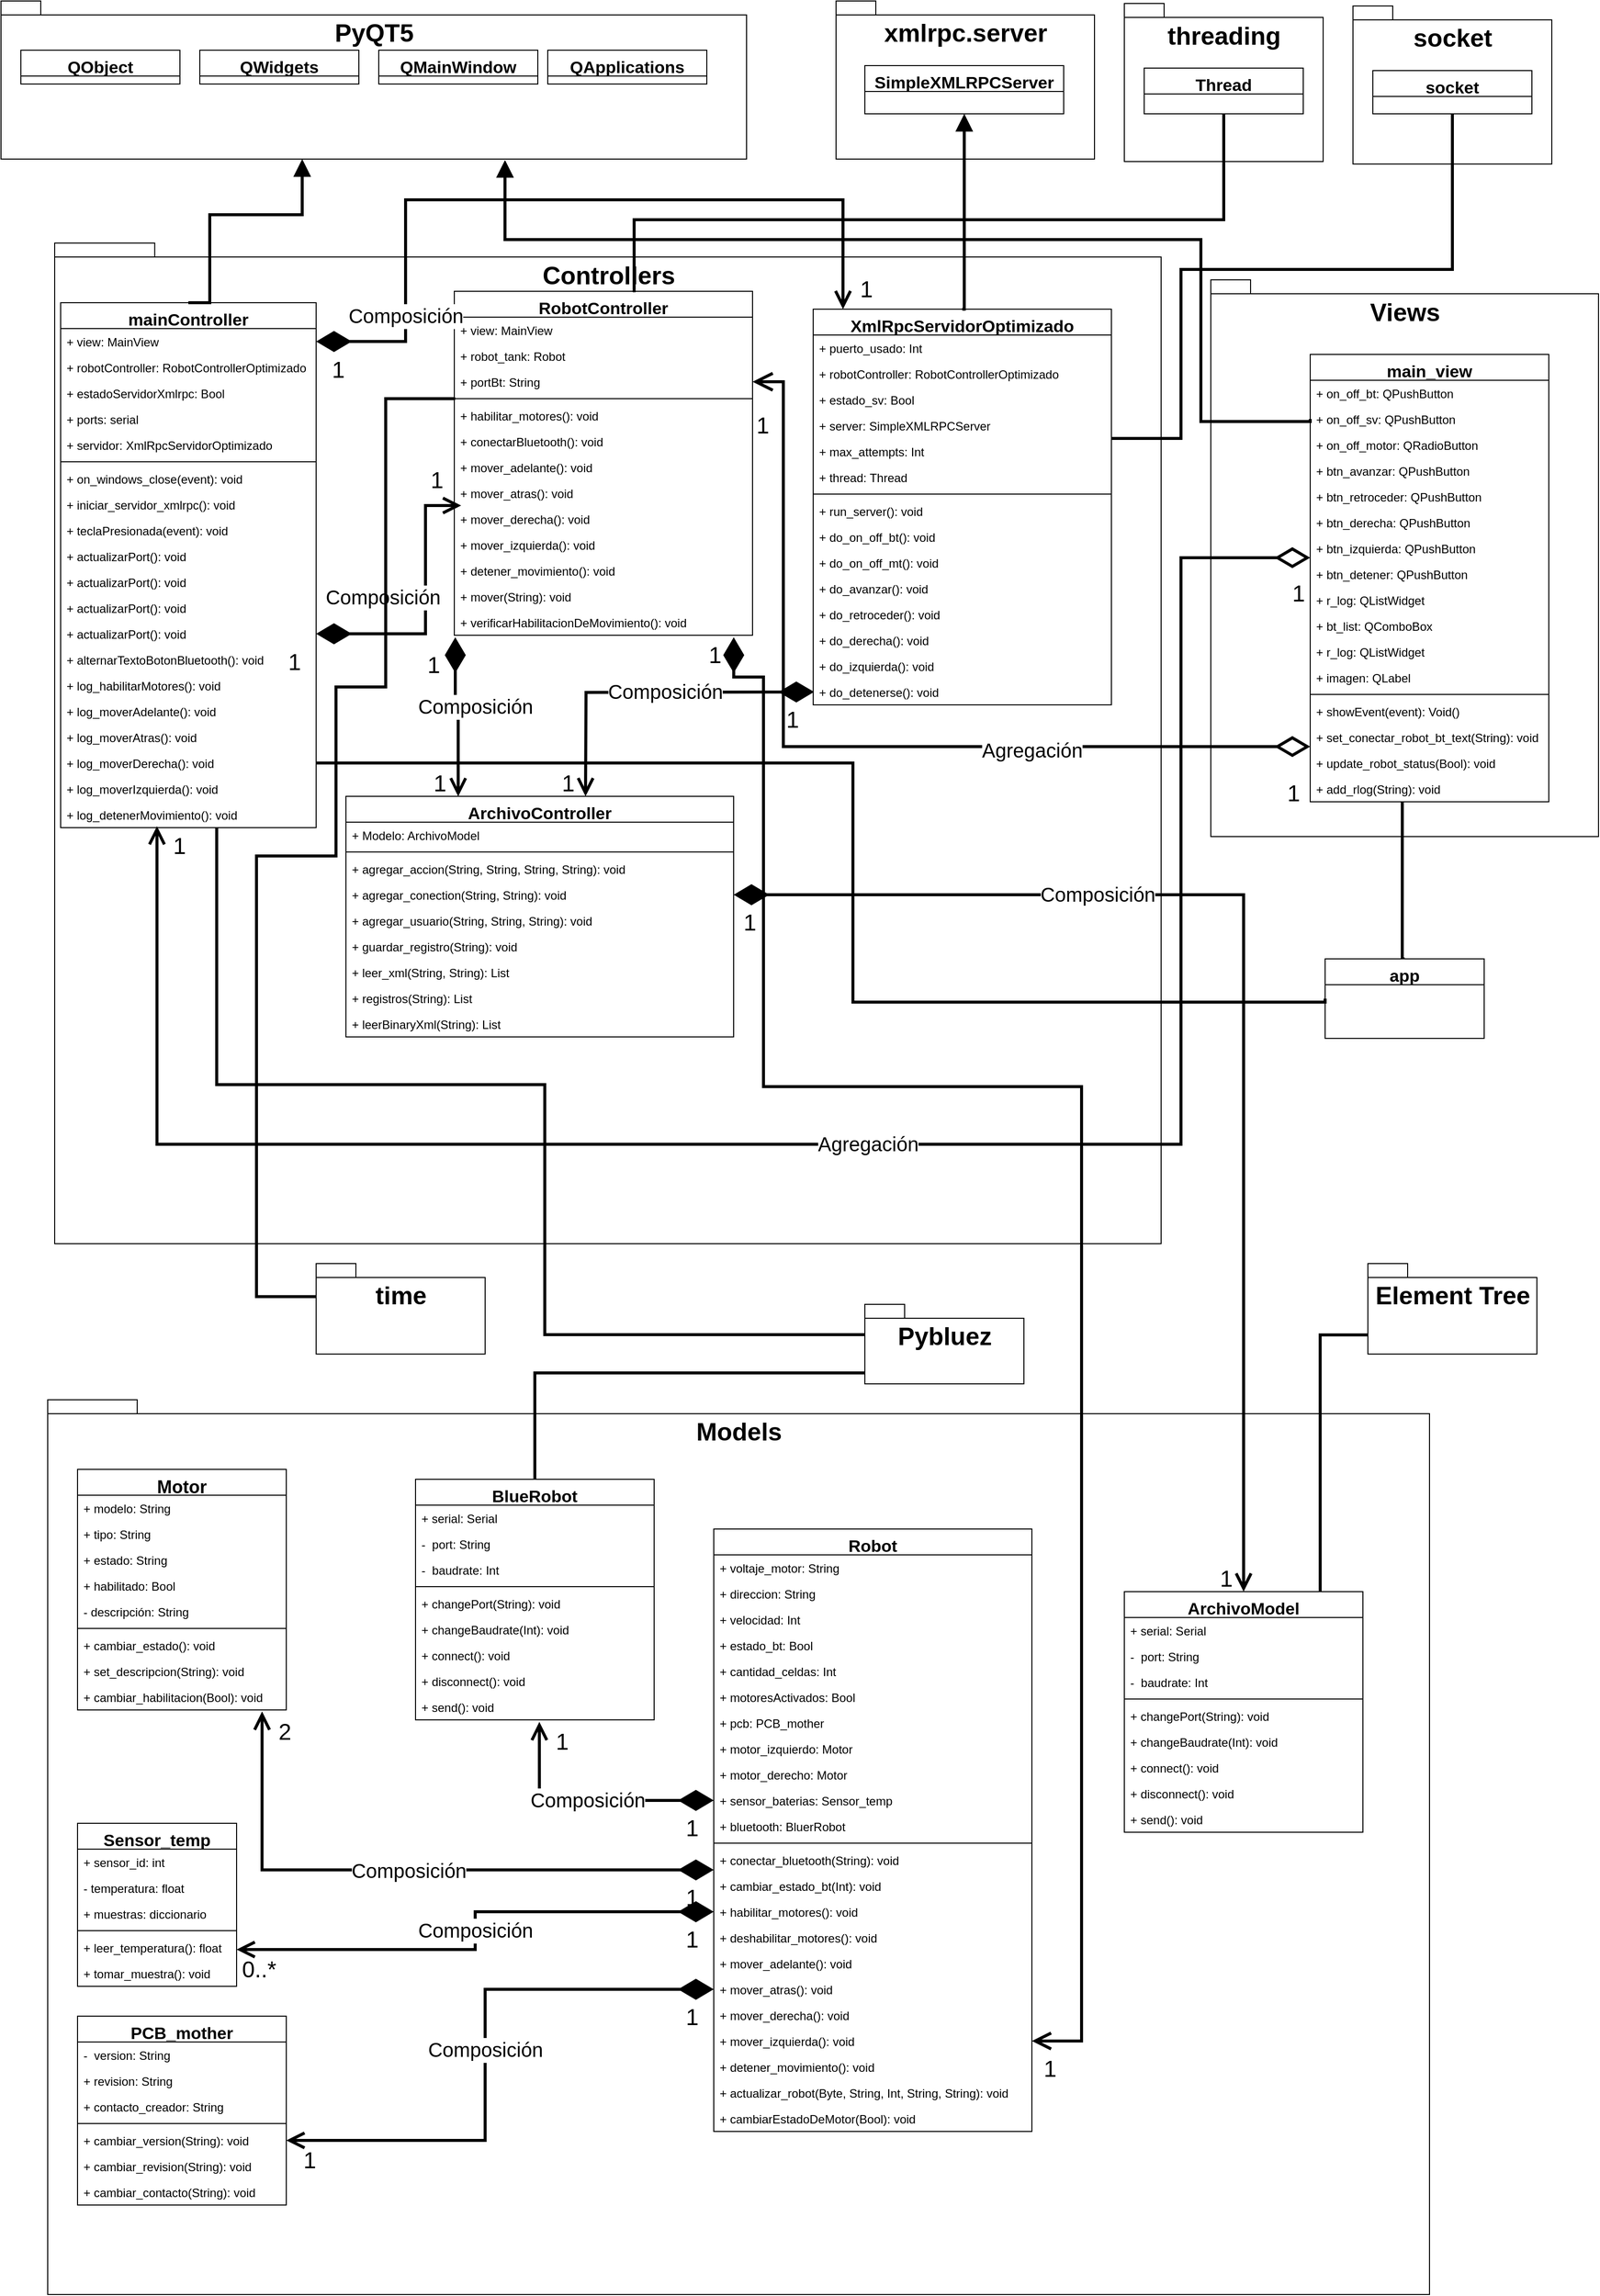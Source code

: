 <mxfile version="21.0.2" type="github">
  <diagram id="C5RBs43oDa-KdzZeNtuy" name="Page-1">
    <mxGraphModel dx="4412" dy="3157" grid="1" gridSize="10" guides="1" tooltips="1" connect="1" arrows="1" fold="1" page="1" pageScale="1" pageWidth="827" pageHeight="1169" background="none" math="0" shadow="0">
      <root>
        <mxCell id="WIyWlLk6GJQsqaUBKTNV-0" />
        <mxCell id="WIyWlLk6GJQsqaUBKTNV-1" parent="WIyWlLk6GJQsqaUBKTNV-0" />
        <mxCell id="2eaRCOAolLN9JBgcIaXe-118" value="&lt;font style=&quot;font-size: 25px;&quot;&gt;xmlrpc.server&lt;/font&gt;" style="shape=folder;fontStyle=1;spacingTop=10;tabWidth=40;tabHeight=14;tabPosition=left;html=1;verticalAlign=top;" parent="WIyWlLk6GJQsqaUBKTNV-1" vertex="1">
          <mxGeometry x="13" y="-1160" width="260" height="159" as="geometry" />
        </mxCell>
        <mxCell id="2eaRCOAolLN9JBgcIaXe-107" value="&lt;font style=&quot;font-size: 25px;&quot;&gt;Views&lt;/font&gt;" style="shape=folder;fontStyle=1;spacingTop=10;tabWidth=40;tabHeight=14;tabPosition=left;html=1;verticalAlign=top;" parent="WIyWlLk6GJQsqaUBKTNV-1" vertex="1">
          <mxGeometry x="390" y="-879.5" width="390" height="560" as="geometry" />
        </mxCell>
        <mxCell id="2eaRCOAolLN9JBgcIaXe-0" value="&lt;font style=&quot;font-size: 25px;&quot;&gt;Models&lt;/font&gt;" style="shape=folder;fontStyle=1;spacingTop=10;tabWidth=40;tabHeight=14;tabPosition=left;html=1;verticalAlign=top;horizontal=1;" parent="WIyWlLk6GJQsqaUBKTNV-1" vertex="1">
          <mxGeometry x="-780" y="247" width="1390" height="900" as="geometry" />
        </mxCell>
        <mxCell id="2eaRCOAolLN9JBgcIaXe-1" value="main_view" style="swimlane;fontStyle=1;align=center;verticalAlign=top;childLayout=stackLayout;horizontal=1;startSize=26;horizontalStack=0;resizeParent=1;resizeParentMax=0;resizeLast=0;collapsible=1;marginBottom=0;labelBackgroundColor=none;fontSize=17;" parent="WIyWlLk6GJQsqaUBKTNV-1" vertex="1">
          <mxGeometry x="490" y="-804.5" width="240" height="450" as="geometry" />
        </mxCell>
        <mxCell id="2eaRCOAolLN9JBgcIaXe-2" value="+ on_off_bt: QPushButton" style="text;strokeColor=none;fillColor=none;align=left;verticalAlign=top;spacingLeft=4;spacingRight=4;overflow=hidden;rotatable=0;points=[[0,0.5],[1,0.5]];portConstraint=eastwest;" parent="2eaRCOAolLN9JBgcIaXe-1" vertex="1">
          <mxGeometry y="26" width="240" height="26" as="geometry" />
        </mxCell>
        <mxCell id="2eaRCOAolLN9JBgcIaXe-5" value="+ on_off_sv: QPushButton" style="text;strokeColor=none;fillColor=none;align=left;verticalAlign=top;spacingLeft=4;spacingRight=4;overflow=hidden;rotatable=0;points=[[0,0.5],[1,0.5]];portConstraint=eastwest;" parent="2eaRCOAolLN9JBgcIaXe-1" vertex="1">
          <mxGeometry y="52" width="240" height="26" as="geometry" />
        </mxCell>
        <mxCell id="2eaRCOAolLN9JBgcIaXe-6" value="+ on_off_motor: QRadioButton" style="text;strokeColor=none;fillColor=none;align=left;verticalAlign=top;spacingLeft=4;spacingRight=4;overflow=hidden;rotatable=0;points=[[0,0.5],[1,0.5]];portConstraint=eastwest;" parent="2eaRCOAolLN9JBgcIaXe-1" vertex="1">
          <mxGeometry y="78" width="240" height="26" as="geometry" />
        </mxCell>
        <mxCell id="2eaRCOAolLN9JBgcIaXe-109" value="+ btn_avanzar: QPushButton" style="text;strokeColor=none;fillColor=none;align=left;verticalAlign=top;spacingLeft=4;spacingRight=4;overflow=hidden;rotatable=0;points=[[0,0.5],[1,0.5]];portConstraint=eastwest;" parent="2eaRCOAolLN9JBgcIaXe-1" vertex="1">
          <mxGeometry y="104" width="240" height="26" as="geometry" />
        </mxCell>
        <mxCell id="2eaRCOAolLN9JBgcIaXe-110" value="+ btn_retroceder: QPushButton" style="text;strokeColor=none;fillColor=none;align=left;verticalAlign=top;spacingLeft=4;spacingRight=4;overflow=hidden;rotatable=0;points=[[0,0.5],[1,0.5]];portConstraint=eastwest;" parent="2eaRCOAolLN9JBgcIaXe-1" vertex="1">
          <mxGeometry y="130" width="240" height="26" as="geometry" />
        </mxCell>
        <mxCell id="2eaRCOAolLN9JBgcIaXe-111" value="+ btn_derecha: QPushButton" style="text;strokeColor=none;fillColor=none;align=left;verticalAlign=top;spacingLeft=4;spacingRight=4;overflow=hidden;rotatable=0;points=[[0,0.5],[1,0.5]];portConstraint=eastwest;" parent="2eaRCOAolLN9JBgcIaXe-1" vertex="1">
          <mxGeometry y="156" width="240" height="26" as="geometry" />
        </mxCell>
        <mxCell id="2eaRCOAolLN9JBgcIaXe-113" value="+ btn_izquierda: QPushButton" style="text;strokeColor=none;fillColor=none;align=left;verticalAlign=top;spacingLeft=4;spacingRight=4;overflow=hidden;rotatable=0;points=[[0,0.5],[1,0.5]];portConstraint=eastwest;" parent="2eaRCOAolLN9JBgcIaXe-1" vertex="1">
          <mxGeometry y="182" width="240" height="26" as="geometry" />
        </mxCell>
        <mxCell id="2eaRCOAolLN9JBgcIaXe-112" value="+ btn_detener: QPushButton" style="text;strokeColor=none;fillColor=none;align=left;verticalAlign=top;spacingLeft=4;spacingRight=4;overflow=hidden;rotatable=0;points=[[0,0.5],[1,0.5]];portConstraint=eastwest;" parent="2eaRCOAolLN9JBgcIaXe-1" vertex="1">
          <mxGeometry y="208" width="240" height="26" as="geometry" />
        </mxCell>
        <mxCell id="2eaRCOAolLN9JBgcIaXe-7" value="+ r_log: QListWidget" style="text;strokeColor=none;fillColor=none;align=left;verticalAlign=top;spacingLeft=4;spacingRight=4;overflow=hidden;rotatable=0;points=[[0,0.5],[1,0.5]];portConstraint=eastwest;" parent="2eaRCOAolLN9JBgcIaXe-1" vertex="1">
          <mxGeometry y="234" width="240" height="26" as="geometry" />
        </mxCell>
        <mxCell id="2eaRCOAolLN9JBgcIaXe-115" value="+ bt_list: QComboBox" style="text;strokeColor=none;fillColor=none;align=left;verticalAlign=top;spacingLeft=4;spacingRight=4;overflow=hidden;rotatable=0;points=[[0,0.5],[1,0.5]];portConstraint=eastwest;" parent="2eaRCOAolLN9JBgcIaXe-1" vertex="1">
          <mxGeometry y="260" width="240" height="26" as="geometry" />
        </mxCell>
        <mxCell id="2eaRCOAolLN9JBgcIaXe-114" value="+ r_log: QListWidget" style="text;strokeColor=none;fillColor=none;align=left;verticalAlign=top;spacingLeft=4;spacingRight=4;overflow=hidden;rotatable=0;points=[[0,0.5],[1,0.5]];portConstraint=eastwest;" parent="2eaRCOAolLN9JBgcIaXe-1" vertex="1">
          <mxGeometry y="286" width="240" height="26" as="geometry" />
        </mxCell>
        <mxCell id="2eaRCOAolLN9JBgcIaXe-116" value="+ imagen: QLabel" style="text;strokeColor=none;fillColor=none;align=left;verticalAlign=top;spacingLeft=4;spacingRight=4;overflow=hidden;rotatable=0;points=[[0,0.5],[1,0.5]];portConstraint=eastwest;" parent="2eaRCOAolLN9JBgcIaXe-1" vertex="1">
          <mxGeometry y="312" width="240" height="26" as="geometry" />
        </mxCell>
        <mxCell id="2eaRCOAolLN9JBgcIaXe-3" value="" style="line;strokeWidth=1;fillColor=none;align=left;verticalAlign=middle;spacingTop=-1;spacingLeft=3;spacingRight=3;rotatable=0;labelPosition=right;points=[];portConstraint=eastwest;strokeColor=inherit;labelBackgroundColor=none;" parent="2eaRCOAolLN9JBgcIaXe-1" vertex="1">
          <mxGeometry y="338" width="240" height="8" as="geometry" />
        </mxCell>
        <mxCell id="2eaRCOAolLN9JBgcIaXe-4" value="+ showEvent(event): Void()" style="text;strokeColor=none;fillColor=none;align=left;verticalAlign=top;spacingLeft=4;spacingRight=4;overflow=hidden;rotatable=0;points=[[0,0.5],[1,0.5]];portConstraint=eastwest;" parent="2eaRCOAolLN9JBgcIaXe-1" vertex="1">
          <mxGeometry y="346" width="240" height="26" as="geometry" />
        </mxCell>
        <mxCell id="2eaRCOAolLN9JBgcIaXe-8" value="+ set_conectar_robot_bt_text(String): void" style="text;strokeColor=none;fillColor=none;align=left;verticalAlign=top;spacingLeft=4;spacingRight=4;overflow=hidden;rotatable=0;points=[[0,0.5],[1,0.5]];portConstraint=eastwest;" parent="2eaRCOAolLN9JBgcIaXe-1" vertex="1">
          <mxGeometry y="372" width="240" height="26" as="geometry" />
        </mxCell>
        <mxCell id="2eaRCOAolLN9JBgcIaXe-9" value="+ update_robot_status(Bool): void" style="text;strokeColor=none;fillColor=none;align=left;verticalAlign=top;spacingLeft=4;spacingRight=4;overflow=hidden;rotatable=0;points=[[0,0.5],[1,0.5]];portConstraint=eastwest;" parent="2eaRCOAolLN9JBgcIaXe-1" vertex="1">
          <mxGeometry y="398" width="240" height="26" as="geometry" />
        </mxCell>
        <mxCell id="2eaRCOAolLN9JBgcIaXe-11" value="+ add_rlog(String): void" style="text;strokeColor=none;fillColor=none;align=left;verticalAlign=top;spacingLeft=4;spacingRight=4;overflow=hidden;rotatable=0;points=[[0,0.5],[1,0.5]];portConstraint=eastwest;" parent="2eaRCOAolLN9JBgcIaXe-1" vertex="1">
          <mxGeometry y="424" width="240" height="26" as="geometry" />
        </mxCell>
        <mxCell id="2eaRCOAolLN9JBgcIaXe-12" value="Sensor_temp" style="swimlane;fontStyle=1;align=center;verticalAlign=top;childLayout=stackLayout;horizontal=1;startSize=26;horizontalStack=0;resizeParent=1;resizeParentMax=0;resizeLast=0;collapsible=1;marginBottom=0;labelBackgroundColor=none;fontSize=17;" parent="WIyWlLk6GJQsqaUBKTNV-1" vertex="1">
          <mxGeometry x="-750" y="673" width="160" height="164" as="geometry" />
        </mxCell>
        <mxCell id="2eaRCOAolLN9JBgcIaXe-13" value="+ sensor_id: int" style="text;strokeColor=none;fillColor=none;align=left;verticalAlign=top;spacingLeft=4;spacingRight=4;overflow=hidden;rotatable=0;points=[[0,0.5],[1,0.5]];portConstraint=eastwest;" parent="2eaRCOAolLN9JBgcIaXe-12" vertex="1">
          <mxGeometry y="26" width="160" height="26" as="geometry" />
        </mxCell>
        <mxCell id="2eaRCOAolLN9JBgcIaXe-14" value="- temperatura: float" style="text;strokeColor=none;fillColor=none;align=left;verticalAlign=top;spacingLeft=4;spacingRight=4;overflow=hidden;rotatable=0;points=[[0,0.5],[1,0.5]];portConstraint=eastwest;" parent="2eaRCOAolLN9JBgcIaXe-12" vertex="1">
          <mxGeometry y="52" width="160" height="26" as="geometry" />
        </mxCell>
        <mxCell id="2eaRCOAolLN9JBgcIaXe-15" value="+ muestras: diccionario" style="text;strokeColor=none;fillColor=none;align=left;verticalAlign=top;spacingLeft=4;spacingRight=4;overflow=hidden;rotatable=0;points=[[0,0.5],[1,0.5]];portConstraint=eastwest;" parent="2eaRCOAolLN9JBgcIaXe-12" vertex="1">
          <mxGeometry y="78" width="160" height="26" as="geometry" />
        </mxCell>
        <mxCell id="2eaRCOAolLN9JBgcIaXe-17" value="" style="line;strokeWidth=1;fillColor=none;align=left;verticalAlign=middle;spacingTop=-1;spacingLeft=3;spacingRight=3;rotatable=0;labelPosition=right;points=[];portConstraint=eastwest;strokeColor=inherit;labelBackgroundColor=none;" parent="2eaRCOAolLN9JBgcIaXe-12" vertex="1">
          <mxGeometry y="104" width="160" height="8" as="geometry" />
        </mxCell>
        <mxCell id="2eaRCOAolLN9JBgcIaXe-18" value="+ leer_temperatura(): float" style="text;strokeColor=none;fillColor=none;align=left;verticalAlign=top;spacingLeft=4;spacingRight=4;overflow=hidden;rotatable=0;points=[[0,0.5],[1,0.5]];portConstraint=eastwest;" parent="2eaRCOAolLN9JBgcIaXe-12" vertex="1">
          <mxGeometry y="112" width="160" height="26" as="geometry" />
        </mxCell>
        <mxCell id="2eaRCOAolLN9JBgcIaXe-19" value="+ tomar_muestra(): void" style="text;strokeColor=none;fillColor=none;align=left;verticalAlign=top;spacingLeft=4;spacingRight=4;overflow=hidden;rotatable=0;points=[[0,0.5],[1,0.5]];portConstraint=eastwest;" parent="2eaRCOAolLN9JBgcIaXe-12" vertex="1">
          <mxGeometry y="138" width="160" height="26" as="geometry" />
        </mxCell>
        <mxCell id="2eaRCOAolLN9JBgcIaXe-23" value="Motor" style="swimlane;fontStyle=1;align=center;verticalAlign=top;childLayout=stackLayout;horizontal=1;startSize=26;horizontalStack=0;resizeParent=1;resizeParentMax=0;resizeLast=0;collapsible=1;marginBottom=0;labelBackgroundColor=none;fontSize=18;" parent="WIyWlLk6GJQsqaUBKTNV-1" vertex="1">
          <mxGeometry x="-750" y="317" width="210" height="242" as="geometry" />
        </mxCell>
        <mxCell id="2eaRCOAolLN9JBgcIaXe-24" value="+ modelo: String" style="text;strokeColor=none;fillColor=none;align=left;verticalAlign=top;spacingLeft=4;spacingRight=4;overflow=hidden;rotatable=0;points=[[0,0.5],[1,0.5]];portConstraint=eastwest;" parent="2eaRCOAolLN9JBgcIaXe-23" vertex="1">
          <mxGeometry y="26" width="210" height="26" as="geometry" />
        </mxCell>
        <mxCell id="2eaRCOAolLN9JBgcIaXe-25" value="+ tipo: String" style="text;strokeColor=none;fillColor=none;align=left;verticalAlign=top;spacingLeft=4;spacingRight=4;overflow=hidden;rotatable=0;points=[[0,0.5],[1,0.5]];portConstraint=eastwest;" parent="2eaRCOAolLN9JBgcIaXe-23" vertex="1">
          <mxGeometry y="52" width="210" height="26" as="geometry" />
        </mxCell>
        <mxCell id="2eaRCOAolLN9JBgcIaXe-30" value="+ estado: String" style="text;strokeColor=none;fillColor=none;align=left;verticalAlign=top;spacingLeft=4;spacingRight=4;overflow=hidden;rotatable=0;points=[[0,0.5],[1,0.5]];portConstraint=eastwest;" parent="2eaRCOAolLN9JBgcIaXe-23" vertex="1">
          <mxGeometry y="78" width="210" height="26" as="geometry" />
        </mxCell>
        <mxCell id="2eaRCOAolLN9JBgcIaXe-31" value="+ habilitado: Bool" style="text;strokeColor=none;fillColor=none;align=left;verticalAlign=top;spacingLeft=4;spacingRight=4;overflow=hidden;rotatable=0;points=[[0,0.5],[1,0.5]];portConstraint=eastwest;" parent="2eaRCOAolLN9JBgcIaXe-23" vertex="1">
          <mxGeometry y="104" width="210" height="26" as="geometry" />
        </mxCell>
        <mxCell id="2eaRCOAolLN9JBgcIaXe-26" value="- descripción: String" style="text;strokeColor=none;fillColor=none;align=left;verticalAlign=top;spacingLeft=4;spacingRight=4;overflow=hidden;rotatable=0;points=[[0,0.5],[1,0.5]];portConstraint=eastwest;" parent="2eaRCOAolLN9JBgcIaXe-23" vertex="1">
          <mxGeometry y="130" width="210" height="26" as="geometry" />
        </mxCell>
        <mxCell id="2eaRCOAolLN9JBgcIaXe-27" value="" style="line;strokeWidth=1;fillColor=none;align=left;verticalAlign=middle;spacingTop=-1;spacingLeft=3;spacingRight=3;rotatable=0;labelPosition=right;points=[];portConstraint=eastwest;strokeColor=inherit;labelBackgroundColor=none;" parent="2eaRCOAolLN9JBgcIaXe-23" vertex="1">
          <mxGeometry y="156" width="210" height="8" as="geometry" />
        </mxCell>
        <mxCell id="2eaRCOAolLN9JBgcIaXe-28" value="+ cambiar_estado(): void" style="text;strokeColor=none;fillColor=none;align=left;verticalAlign=top;spacingLeft=4;spacingRight=4;overflow=hidden;rotatable=0;points=[[0,0.5],[1,0.5]];portConstraint=eastwest;" parent="2eaRCOAolLN9JBgcIaXe-23" vertex="1">
          <mxGeometry y="164" width="210" height="26" as="geometry" />
        </mxCell>
        <mxCell id="2eaRCOAolLN9JBgcIaXe-29" value="+ set_descripcion(String): void" style="text;strokeColor=none;fillColor=none;align=left;verticalAlign=top;spacingLeft=4;spacingRight=4;overflow=hidden;rotatable=0;points=[[0,0.5],[1,0.5]];portConstraint=eastwest;" parent="2eaRCOAolLN9JBgcIaXe-23" vertex="1">
          <mxGeometry y="190" width="210" height="26" as="geometry" />
        </mxCell>
        <mxCell id="2eaRCOAolLN9JBgcIaXe-32" value="+ cambiar_habilitacion(Bool): void" style="text;strokeColor=none;fillColor=none;align=left;verticalAlign=top;spacingLeft=4;spacingRight=4;overflow=hidden;rotatable=0;points=[[0,0.5],[1,0.5]];portConstraint=eastwest;" parent="2eaRCOAolLN9JBgcIaXe-23" vertex="1">
          <mxGeometry y="216" width="210" height="26" as="geometry" />
        </mxCell>
        <mxCell id="2eaRCOAolLN9JBgcIaXe-33" value="PCB_mother" style="swimlane;fontStyle=1;align=center;verticalAlign=top;childLayout=stackLayout;horizontal=1;startSize=26;horizontalStack=0;resizeParent=1;resizeParentMax=0;resizeLast=0;collapsible=1;marginBottom=0;labelBackgroundColor=none;fontSize=17;" parent="WIyWlLk6GJQsqaUBKTNV-1" vertex="1">
          <mxGeometry x="-750" y="867" width="210" height="190" as="geometry" />
        </mxCell>
        <mxCell id="2eaRCOAolLN9JBgcIaXe-35" value="-  version: String" style="text;strokeColor=none;fillColor=none;align=left;verticalAlign=top;spacingLeft=4;spacingRight=4;overflow=hidden;rotatable=0;points=[[0,0.5],[1,0.5]];portConstraint=eastwest;" parent="2eaRCOAolLN9JBgcIaXe-33" vertex="1">
          <mxGeometry y="26" width="210" height="26" as="geometry" />
        </mxCell>
        <mxCell id="2eaRCOAolLN9JBgcIaXe-36" value="+ revision: String" style="text;strokeColor=none;fillColor=none;align=left;verticalAlign=top;spacingLeft=4;spacingRight=4;overflow=hidden;rotatable=0;points=[[0,0.5],[1,0.5]];portConstraint=eastwest;" parent="2eaRCOAolLN9JBgcIaXe-33" vertex="1">
          <mxGeometry y="52" width="210" height="26" as="geometry" />
        </mxCell>
        <mxCell id="2eaRCOAolLN9JBgcIaXe-37" value="+ contacto_creador: String" style="text;strokeColor=none;fillColor=none;align=left;verticalAlign=top;spacingLeft=4;spacingRight=4;overflow=hidden;rotatable=0;points=[[0,0.5],[1,0.5]];portConstraint=eastwest;" parent="2eaRCOAolLN9JBgcIaXe-33" vertex="1">
          <mxGeometry y="78" width="210" height="26" as="geometry" />
        </mxCell>
        <mxCell id="2eaRCOAolLN9JBgcIaXe-39" value="" style="line;strokeWidth=1;fillColor=none;align=left;verticalAlign=middle;spacingTop=-1;spacingLeft=3;spacingRight=3;rotatable=0;labelPosition=right;points=[];portConstraint=eastwest;strokeColor=inherit;labelBackgroundColor=none;" parent="2eaRCOAolLN9JBgcIaXe-33" vertex="1">
          <mxGeometry y="104" width="210" height="8" as="geometry" />
        </mxCell>
        <mxCell id="2eaRCOAolLN9JBgcIaXe-40" value="+ cambiar_version(String): void" style="text;strokeColor=none;fillColor=none;align=left;verticalAlign=top;spacingLeft=4;spacingRight=4;overflow=hidden;rotatable=0;points=[[0,0.5],[1,0.5]];portConstraint=eastwest;" parent="2eaRCOAolLN9JBgcIaXe-33" vertex="1">
          <mxGeometry y="112" width="210" height="26" as="geometry" />
        </mxCell>
        <mxCell id="2eaRCOAolLN9JBgcIaXe-41" value="+ cambiar_revision(String): void" style="text;strokeColor=none;fillColor=none;align=left;verticalAlign=top;spacingLeft=4;spacingRight=4;overflow=hidden;rotatable=0;points=[[0,0.5],[1,0.5]];portConstraint=eastwest;" parent="2eaRCOAolLN9JBgcIaXe-33" vertex="1">
          <mxGeometry y="138" width="210" height="26" as="geometry" />
        </mxCell>
        <mxCell id="2eaRCOAolLN9JBgcIaXe-42" value="+ cambiar_contacto(String): void" style="text;strokeColor=none;fillColor=none;align=left;verticalAlign=top;spacingLeft=4;spacingRight=4;overflow=hidden;rotatable=0;points=[[0,0.5],[1,0.5]];portConstraint=eastwest;" parent="2eaRCOAolLN9JBgcIaXe-33" vertex="1">
          <mxGeometry y="164" width="210" height="26" as="geometry" />
        </mxCell>
        <mxCell id="2eaRCOAolLN9JBgcIaXe-43" value="BlueRobot" style="swimlane;fontStyle=1;align=center;verticalAlign=top;childLayout=stackLayout;horizontal=1;startSize=26;horizontalStack=0;resizeParent=1;resizeParentMax=0;resizeLast=0;collapsible=1;marginBottom=0;labelBackgroundColor=none;fontSize=17;" parent="WIyWlLk6GJQsqaUBKTNV-1" vertex="1">
          <mxGeometry x="-410" y="327" width="240" height="242" as="geometry" />
        </mxCell>
        <mxCell id="2eaRCOAolLN9JBgcIaXe-44" value="+ serial: Serial" style="text;strokeColor=none;fillColor=none;align=left;verticalAlign=top;spacingLeft=4;spacingRight=4;overflow=hidden;rotatable=0;points=[[0,0.5],[1,0.5]];portConstraint=eastwest;" parent="2eaRCOAolLN9JBgcIaXe-43" vertex="1">
          <mxGeometry y="26" width="240" height="26" as="geometry" />
        </mxCell>
        <mxCell id="2eaRCOAolLN9JBgcIaXe-45" value="-  port: String" style="text;strokeColor=none;fillColor=none;align=left;verticalAlign=top;spacingLeft=4;spacingRight=4;overflow=hidden;rotatable=0;points=[[0,0.5],[1,0.5]];portConstraint=eastwest;" parent="2eaRCOAolLN9JBgcIaXe-43" vertex="1">
          <mxGeometry y="52" width="240" height="26" as="geometry" />
        </mxCell>
        <mxCell id="2eaRCOAolLN9JBgcIaXe-46" value="-  baudrate: Int" style="text;strokeColor=none;fillColor=none;align=left;verticalAlign=top;spacingLeft=4;spacingRight=4;overflow=hidden;rotatable=0;points=[[0,0.5],[1,0.5]];portConstraint=eastwest;" parent="2eaRCOAolLN9JBgcIaXe-43" vertex="1">
          <mxGeometry y="78" width="240" height="26" as="geometry" />
        </mxCell>
        <mxCell id="2eaRCOAolLN9JBgcIaXe-48" value="" style="line;strokeWidth=1;fillColor=none;align=left;verticalAlign=middle;spacingTop=-1;spacingLeft=3;spacingRight=3;rotatable=0;labelPosition=right;points=[];portConstraint=eastwest;strokeColor=inherit;labelBackgroundColor=none;" parent="2eaRCOAolLN9JBgcIaXe-43" vertex="1">
          <mxGeometry y="104" width="240" height="8" as="geometry" />
        </mxCell>
        <mxCell id="2eaRCOAolLN9JBgcIaXe-49" value="+ changePort(String): void" style="text;strokeColor=none;fillColor=none;align=left;verticalAlign=top;spacingLeft=4;spacingRight=4;overflow=hidden;rotatable=0;points=[[0,0.5],[1,0.5]];portConstraint=eastwest;" parent="2eaRCOAolLN9JBgcIaXe-43" vertex="1">
          <mxGeometry y="112" width="240" height="26" as="geometry" />
        </mxCell>
        <mxCell id="2eaRCOAolLN9JBgcIaXe-50" value="+ changeBaudrate(Int): void" style="text;strokeColor=none;fillColor=none;align=left;verticalAlign=top;spacingLeft=4;spacingRight=4;overflow=hidden;rotatable=0;points=[[0,0.5],[1,0.5]];portConstraint=eastwest;" parent="2eaRCOAolLN9JBgcIaXe-43" vertex="1">
          <mxGeometry y="138" width="240" height="26" as="geometry" />
        </mxCell>
        <mxCell id="2eaRCOAolLN9JBgcIaXe-51" value="+ connect(): void" style="text;strokeColor=none;fillColor=none;align=left;verticalAlign=top;spacingLeft=4;spacingRight=4;overflow=hidden;rotatable=0;points=[[0,0.5],[1,0.5]];portConstraint=eastwest;" parent="2eaRCOAolLN9JBgcIaXe-43" vertex="1">
          <mxGeometry y="164" width="240" height="26" as="geometry" />
        </mxCell>
        <mxCell id="2eaRCOAolLN9JBgcIaXe-52" value="+ disconnect(): void" style="text;strokeColor=none;fillColor=none;align=left;verticalAlign=top;spacingLeft=4;spacingRight=4;overflow=hidden;rotatable=0;points=[[0,0.5],[1,0.5]];portConstraint=eastwest;" parent="2eaRCOAolLN9JBgcIaXe-43" vertex="1">
          <mxGeometry y="190" width="240" height="26" as="geometry" />
        </mxCell>
        <mxCell id="2eaRCOAolLN9JBgcIaXe-53" value="+ send(): void" style="text;strokeColor=none;fillColor=none;align=left;verticalAlign=top;spacingLeft=4;spacingRight=4;overflow=hidden;rotatable=0;points=[[0,0.5],[1,0.5]];portConstraint=eastwest;" parent="2eaRCOAolLN9JBgcIaXe-43" vertex="1">
          <mxGeometry y="216" width="240" height="26" as="geometry" />
        </mxCell>
        <mxCell id="2eaRCOAolLN9JBgcIaXe-54" value="&lt;font style=&quot;font-size: 25px;&quot;&gt;Pybluez&lt;/font&gt;" style="shape=folder;fontStyle=1;spacingTop=10;tabWidth=40;tabHeight=14;tabPosition=left;html=1;verticalAlign=top;" parent="WIyWlLk6GJQsqaUBKTNV-1" vertex="1">
          <mxGeometry x="42" y="151" width="160" height="80" as="geometry" />
        </mxCell>
        <mxCell id="2eaRCOAolLN9JBgcIaXe-62" value="&lt;font style=&quot;font-size: 25px;&quot;&gt;time&lt;/font&gt;" style="shape=folder;fontStyle=1;spacingTop=10;tabWidth=40;tabHeight=14;tabPosition=left;html=1;verticalAlign=top;" parent="WIyWlLk6GJQsqaUBKTNV-1" vertex="1">
          <mxGeometry x="-510" y="110" width="170" height="91" as="geometry" />
        </mxCell>
        <mxCell id="2eaRCOAolLN9JBgcIaXe-73" value="Robot" style="swimlane;fontStyle=1;align=center;verticalAlign=top;childLayout=stackLayout;horizontal=1;startSize=26;horizontalStack=0;resizeParent=1;resizeParentMax=0;resizeLast=0;collapsible=1;marginBottom=0;labelBackgroundColor=none;fontSize=17;" parent="WIyWlLk6GJQsqaUBKTNV-1" vertex="1">
          <mxGeometry x="-110" y="377" width="320" height="606" as="geometry">
            <mxRectangle x="660" y="120" width="70" height="30" as="alternateBounds" />
          </mxGeometry>
        </mxCell>
        <mxCell id="2eaRCOAolLN9JBgcIaXe-74" value="+ voltaje_motor: String" style="text;strokeColor=none;fillColor=none;align=left;verticalAlign=top;spacingLeft=4;spacingRight=4;overflow=hidden;rotatable=0;points=[[0,0.5],[1,0.5]];portConstraint=eastwest;" parent="2eaRCOAolLN9JBgcIaXe-73" vertex="1">
          <mxGeometry y="26" width="320" height="26" as="geometry" />
        </mxCell>
        <mxCell id="2eaRCOAolLN9JBgcIaXe-83" value="+ direccion: String" style="text;strokeColor=none;fillColor=none;align=left;verticalAlign=top;spacingLeft=4;spacingRight=4;overflow=hidden;rotatable=0;points=[[0,0.5],[1,0.5]];portConstraint=eastwest;" parent="2eaRCOAolLN9JBgcIaXe-73" vertex="1">
          <mxGeometry y="52" width="320" height="26" as="geometry" />
        </mxCell>
        <mxCell id="2eaRCOAolLN9JBgcIaXe-84" value="+ velocidad: Int" style="text;strokeColor=none;fillColor=none;align=left;verticalAlign=top;spacingLeft=4;spacingRight=4;overflow=hidden;rotatable=0;points=[[0,0.5],[1,0.5]];portConstraint=eastwest;" parent="2eaRCOAolLN9JBgcIaXe-73" vertex="1">
          <mxGeometry y="78" width="320" height="26" as="geometry" />
        </mxCell>
        <mxCell id="2eaRCOAolLN9JBgcIaXe-85" value="+ estado_bt: Bool" style="text;strokeColor=none;fillColor=none;align=left;verticalAlign=top;spacingLeft=4;spacingRight=4;overflow=hidden;rotatable=0;points=[[0,0.5],[1,0.5]];portConstraint=eastwest;" parent="2eaRCOAolLN9JBgcIaXe-73" vertex="1">
          <mxGeometry y="104" width="320" height="26" as="geometry" />
        </mxCell>
        <mxCell id="2eaRCOAolLN9JBgcIaXe-86" value="+ cantidad_celdas: Int" style="text;strokeColor=none;fillColor=none;align=left;verticalAlign=top;spacingLeft=4;spacingRight=4;overflow=hidden;rotatable=0;points=[[0,0.5],[1,0.5]];portConstraint=eastwest;" parent="2eaRCOAolLN9JBgcIaXe-73" vertex="1">
          <mxGeometry y="130" width="320" height="26" as="geometry" />
        </mxCell>
        <mxCell id="2eaRCOAolLN9JBgcIaXe-87" value="+ motoresActivados: Bool" style="text;strokeColor=none;fillColor=none;align=left;verticalAlign=top;spacingLeft=4;spacingRight=4;overflow=hidden;rotatable=0;points=[[0,0.5],[1,0.5]];portConstraint=eastwest;" parent="2eaRCOAolLN9JBgcIaXe-73" vertex="1">
          <mxGeometry y="156" width="320" height="26" as="geometry" />
        </mxCell>
        <mxCell id="2eaRCOAolLN9JBgcIaXe-88" value="+ pcb: PCB_mother" style="text;strokeColor=none;fillColor=none;align=left;verticalAlign=top;spacingLeft=4;spacingRight=4;overflow=hidden;rotatable=0;points=[[0,0.5],[1,0.5]];portConstraint=eastwest;" parent="2eaRCOAolLN9JBgcIaXe-73" vertex="1">
          <mxGeometry y="182" width="320" height="26" as="geometry" />
        </mxCell>
        <mxCell id="2eaRCOAolLN9JBgcIaXe-89" value="+ motor_izquierdo: Motor" style="text;strokeColor=none;fillColor=none;align=left;verticalAlign=top;spacingLeft=4;spacingRight=4;overflow=hidden;rotatable=0;points=[[0,0.5],[1,0.5]];portConstraint=eastwest;" parent="2eaRCOAolLN9JBgcIaXe-73" vertex="1">
          <mxGeometry y="208" width="320" height="26" as="geometry" />
        </mxCell>
        <mxCell id="2eaRCOAolLN9JBgcIaXe-93" value="+ motor_derecho: Motor" style="text;strokeColor=none;fillColor=none;align=left;verticalAlign=top;spacingLeft=4;spacingRight=4;overflow=hidden;rotatable=0;points=[[0,0.5],[1,0.5]];portConstraint=eastwest;" parent="2eaRCOAolLN9JBgcIaXe-73" vertex="1">
          <mxGeometry y="234" width="320" height="26" as="geometry" />
        </mxCell>
        <mxCell id="2eaRCOAolLN9JBgcIaXe-91" value="+ sensor_baterias: Sensor_temp" style="text;strokeColor=none;fillColor=none;align=left;verticalAlign=top;spacingLeft=4;spacingRight=4;overflow=hidden;rotatable=0;points=[[0,0.5],[1,0.5]];portConstraint=eastwest;" parent="2eaRCOAolLN9JBgcIaXe-73" vertex="1">
          <mxGeometry y="260" width="320" height="26" as="geometry" />
        </mxCell>
        <mxCell id="2eaRCOAolLN9JBgcIaXe-90" value="+ bluetooth: BluerRobot" style="text;strokeColor=none;fillColor=none;align=left;verticalAlign=top;spacingLeft=4;spacingRight=4;overflow=hidden;rotatable=0;points=[[0,0.5],[1,0.5]];portConstraint=eastwest;" parent="2eaRCOAolLN9JBgcIaXe-73" vertex="1">
          <mxGeometry y="286" width="320" height="26" as="geometry" />
        </mxCell>
        <mxCell id="2eaRCOAolLN9JBgcIaXe-77" value="" style="line;strokeWidth=1;fillColor=none;align=left;verticalAlign=middle;spacingTop=-1;spacingLeft=3;spacingRight=3;rotatable=0;labelPosition=right;points=[];portConstraint=eastwest;strokeColor=inherit;labelBackgroundColor=none;" parent="2eaRCOAolLN9JBgcIaXe-73" vertex="1">
          <mxGeometry y="312" width="320" height="8" as="geometry" />
        </mxCell>
        <mxCell id="2eaRCOAolLN9JBgcIaXe-78" value="+ conectar_bluetooth(String): void" style="text;strokeColor=none;fillColor=none;align=left;verticalAlign=top;spacingLeft=4;spacingRight=4;overflow=hidden;rotatable=0;points=[[0,0.5],[1,0.5]];portConstraint=eastwest;" parent="2eaRCOAolLN9JBgcIaXe-73" vertex="1">
          <mxGeometry y="320" width="320" height="26" as="geometry" />
        </mxCell>
        <mxCell id="2eaRCOAolLN9JBgcIaXe-79" value="+ cambiar_estado_bt(Int): void" style="text;strokeColor=none;fillColor=none;align=left;verticalAlign=top;spacingLeft=4;spacingRight=4;overflow=hidden;rotatable=0;points=[[0,0.5],[1,0.5]];portConstraint=eastwest;" parent="2eaRCOAolLN9JBgcIaXe-73" vertex="1">
          <mxGeometry y="346" width="320" height="26" as="geometry" />
        </mxCell>
        <mxCell id="2eaRCOAolLN9JBgcIaXe-80" value="+ habilitar_motores(): void" style="text;strokeColor=none;fillColor=none;align=left;verticalAlign=top;spacingLeft=4;spacingRight=4;overflow=hidden;rotatable=0;points=[[0,0.5],[1,0.5]];portConstraint=eastwest;" parent="2eaRCOAolLN9JBgcIaXe-73" vertex="1">
          <mxGeometry y="372" width="320" height="26" as="geometry" />
        </mxCell>
        <mxCell id="2eaRCOAolLN9JBgcIaXe-94" value="+ deshabilitar_motores(): void" style="text;strokeColor=none;fillColor=none;align=left;verticalAlign=top;spacingLeft=4;spacingRight=4;overflow=hidden;rotatable=0;points=[[0,0.5],[1,0.5]];portConstraint=eastwest;" parent="2eaRCOAolLN9JBgcIaXe-73" vertex="1">
          <mxGeometry y="398" width="320" height="26" as="geometry" />
        </mxCell>
        <mxCell id="2eaRCOAolLN9JBgcIaXe-96" value="+ mover_adelante(): void" style="text;strokeColor=none;fillColor=none;align=left;verticalAlign=top;spacingLeft=4;spacingRight=4;overflow=hidden;rotatable=0;points=[[0,0.5],[1,0.5]];portConstraint=eastwest;" parent="2eaRCOAolLN9JBgcIaXe-73" vertex="1">
          <mxGeometry y="424" width="320" height="26" as="geometry" />
        </mxCell>
        <mxCell id="2eaRCOAolLN9JBgcIaXe-98" value="+ mover_atras(): void" style="text;strokeColor=none;fillColor=none;align=left;verticalAlign=top;spacingLeft=4;spacingRight=4;overflow=hidden;rotatable=0;points=[[0,0.5],[1,0.5]];portConstraint=eastwest;" parent="2eaRCOAolLN9JBgcIaXe-73" vertex="1">
          <mxGeometry y="450" width="320" height="26" as="geometry" />
        </mxCell>
        <mxCell id="2eaRCOAolLN9JBgcIaXe-99" value="+ mover_derecha(): void" style="text;strokeColor=none;fillColor=none;align=left;verticalAlign=top;spacingLeft=4;spacingRight=4;overflow=hidden;rotatable=0;points=[[0,0.5],[1,0.5]];portConstraint=eastwest;" parent="2eaRCOAolLN9JBgcIaXe-73" vertex="1">
          <mxGeometry y="476" width="320" height="26" as="geometry" />
        </mxCell>
        <mxCell id="2eaRCOAolLN9JBgcIaXe-101" value="+ mover_izquierda(): void" style="text;strokeColor=none;fillColor=none;align=left;verticalAlign=top;spacingLeft=4;spacingRight=4;overflow=hidden;rotatable=0;points=[[0,0.5],[1,0.5]];portConstraint=eastwest;" parent="2eaRCOAolLN9JBgcIaXe-73" vertex="1">
          <mxGeometry y="502" width="320" height="26" as="geometry" />
        </mxCell>
        <mxCell id="2eaRCOAolLN9JBgcIaXe-100" value="+ detener_movimiento(): void" style="text;strokeColor=none;fillColor=none;align=left;verticalAlign=top;spacingLeft=4;spacingRight=4;overflow=hidden;rotatable=0;points=[[0,0.5],[1,0.5]];portConstraint=eastwest;" parent="2eaRCOAolLN9JBgcIaXe-73" vertex="1">
          <mxGeometry y="528" width="320" height="26" as="geometry" />
        </mxCell>
        <mxCell id="2eaRCOAolLN9JBgcIaXe-97" value="+ actualizar_robot(Byte, String, Int, String, String): void" style="text;strokeColor=none;fillColor=none;align=left;verticalAlign=top;spacingLeft=4;spacingRight=4;overflow=hidden;rotatable=0;points=[[0,0.5],[1,0.5]];portConstraint=eastwest;" parent="2eaRCOAolLN9JBgcIaXe-73" vertex="1">
          <mxGeometry y="554" width="320" height="26" as="geometry" />
        </mxCell>
        <mxCell id="2eaRCOAolLN9JBgcIaXe-95" value="+ cambiarEstadoDeMotor(Bool): void" style="text;strokeColor=none;fillColor=none;align=left;verticalAlign=top;spacingLeft=4;spacingRight=4;overflow=hidden;rotatable=0;points=[[0,0.5],[1,0.5]];portConstraint=eastwest;" parent="2eaRCOAolLN9JBgcIaXe-73" vertex="1">
          <mxGeometry y="580" width="320" height="26" as="geometry" />
        </mxCell>
        <mxCell id="2eaRCOAolLN9JBgcIaXe-108" value="&lt;font style=&quot;font-size: 25px;&quot;&gt;Controllers&lt;/font&gt;" style="shape=folder;fontStyle=1;spacingTop=10;tabWidth=40;tabHeight=14;tabPosition=left;html=1;verticalAlign=top;" parent="WIyWlLk6GJQsqaUBKTNV-1" vertex="1">
          <mxGeometry x="-773" y="-916.5" width="1113" height="1006.5" as="geometry" />
        </mxCell>
        <mxCell id="2eaRCOAolLN9JBgcIaXe-119" value="SimpleXMLRPCServer" style="swimlane;fontStyle=1;align=center;verticalAlign=top;childLayout=stackLayout;horizontal=1;startSize=26;horizontalStack=0;resizeParent=1;resizeParentMax=0;resizeLast=0;collapsible=1;marginBottom=0;labelBackgroundColor=none;fontSize=17;" parent="WIyWlLk6GJQsqaUBKTNV-1" vertex="1">
          <mxGeometry x="42" y="-1095" width="200" height="48.5" as="geometry" />
        </mxCell>
        <mxCell id="2eaRCOAolLN9JBgcIaXe-122" value="&lt;font style=&quot;font-size: 25px;&quot;&gt;PyQT5&lt;/font&gt;" style="shape=folder;fontStyle=1;spacingTop=10;tabWidth=40;tabHeight=14;tabPosition=left;html=1;verticalAlign=top;" parent="WIyWlLk6GJQsqaUBKTNV-1" vertex="1">
          <mxGeometry x="-827" y="-1160" width="750" height="159" as="geometry" />
        </mxCell>
        <mxCell id="2eaRCOAolLN9JBgcIaXe-123" value="QObject" style="swimlane;fontStyle=1;align=center;verticalAlign=top;childLayout=stackLayout;horizontal=1;startSize=26;horizontalStack=0;resizeParent=1;resizeParentMax=0;resizeLast=0;collapsible=1;marginBottom=0;labelBackgroundColor=none;fontSize=17;" parent="WIyWlLk6GJQsqaUBKTNV-1" vertex="1">
          <mxGeometry x="-807" y="-1110.5" width="160" height="34" as="geometry" />
        </mxCell>
        <mxCell id="2eaRCOAolLN9JBgcIaXe-126" value="mainController" style="swimlane;fontStyle=1;align=center;verticalAlign=top;childLayout=stackLayout;horizontal=1;startSize=26;horizontalStack=0;resizeParent=1;resizeParentMax=0;resizeLast=0;collapsible=1;marginBottom=0;labelBackgroundColor=none;fontSize=17;" parent="WIyWlLk6GJQsqaUBKTNV-1" vertex="1">
          <mxGeometry x="-767" y="-856.5" width="257" height="528" as="geometry" />
        </mxCell>
        <mxCell id="2eaRCOAolLN9JBgcIaXe-127" value="+ view: MainView" style="text;strokeColor=none;fillColor=none;align=left;verticalAlign=top;spacingLeft=4;spacingRight=4;overflow=hidden;rotatable=0;points=[[0,0.5],[1,0.5]];portConstraint=eastwest;" parent="2eaRCOAolLN9JBgcIaXe-126" vertex="1">
          <mxGeometry y="26" width="257" height="26" as="geometry" />
        </mxCell>
        <mxCell id="2eaRCOAolLN9JBgcIaXe-128" value="+ robotController: RobotControllerOptimizado" style="text;strokeColor=none;fillColor=none;align=left;verticalAlign=top;spacingLeft=4;spacingRight=4;overflow=hidden;rotatable=0;points=[[0,0.5],[1,0.5]];portConstraint=eastwest;" parent="2eaRCOAolLN9JBgcIaXe-126" vertex="1">
          <mxGeometry y="52" width="257" height="26" as="geometry" />
        </mxCell>
        <mxCell id="2eaRCOAolLN9JBgcIaXe-129" value="+ estadoServidorXmlrpc: Bool" style="text;strokeColor=none;fillColor=none;align=left;verticalAlign=top;spacingLeft=4;spacingRight=4;overflow=hidden;rotatable=0;points=[[0,0.5],[1,0.5]];portConstraint=eastwest;" parent="2eaRCOAolLN9JBgcIaXe-126" vertex="1">
          <mxGeometry y="78" width="257" height="26" as="geometry" />
        </mxCell>
        <mxCell id="2eaRCOAolLN9JBgcIaXe-138" value="+ ports: serial" style="text;strokeColor=none;fillColor=none;align=left;verticalAlign=top;spacingLeft=4;spacingRight=4;overflow=hidden;rotatable=0;points=[[0,0.5],[1,0.5]];portConstraint=eastwest;" parent="2eaRCOAolLN9JBgcIaXe-126" vertex="1">
          <mxGeometry y="104" width="257" height="26" as="geometry" />
        </mxCell>
        <mxCell id="2eaRCOAolLN9JBgcIaXe-144" value="+ servidor: XmlRpcServidorOptimizado" style="text;strokeColor=none;fillColor=none;align=left;verticalAlign=top;spacingLeft=4;spacingRight=4;overflow=hidden;rotatable=0;points=[[0,0.5],[1,0.5]];portConstraint=eastwest;" parent="2eaRCOAolLN9JBgcIaXe-126" vertex="1">
          <mxGeometry y="130" width="257" height="26" as="geometry" />
        </mxCell>
        <mxCell id="2eaRCOAolLN9JBgcIaXe-139" value="" style="line;strokeWidth=1;fillColor=none;align=left;verticalAlign=middle;spacingTop=-1;spacingLeft=3;spacingRight=3;rotatable=0;labelPosition=right;points=[];portConstraint=eastwest;strokeColor=inherit;labelBackgroundColor=none;" parent="2eaRCOAolLN9JBgcIaXe-126" vertex="1">
          <mxGeometry y="156" width="257" height="8" as="geometry" />
        </mxCell>
        <mxCell id="2eaRCOAolLN9JBgcIaXe-140" value="+ on_windows_close(event): void" style="text;strokeColor=none;fillColor=none;align=left;verticalAlign=top;spacingLeft=4;spacingRight=4;overflow=hidden;rotatable=0;points=[[0,0.5],[1,0.5]];portConstraint=eastwest;" parent="2eaRCOAolLN9JBgcIaXe-126" vertex="1">
          <mxGeometry y="164" width="257" height="26" as="geometry" />
        </mxCell>
        <mxCell id="2eaRCOAolLN9JBgcIaXe-141" value="+ iniciar_servidor_xmlrpc(): void" style="text;strokeColor=none;fillColor=none;align=left;verticalAlign=top;spacingLeft=4;spacingRight=4;overflow=hidden;rotatable=0;points=[[0,0.5],[1,0.5]];portConstraint=eastwest;" parent="2eaRCOAolLN9JBgcIaXe-126" vertex="1">
          <mxGeometry y="190" width="257" height="26" as="geometry" />
        </mxCell>
        <mxCell id="2eaRCOAolLN9JBgcIaXe-142" value="+ teclaPresionada(event): void" style="text;strokeColor=none;fillColor=none;align=left;verticalAlign=top;spacingLeft=4;spacingRight=4;overflow=hidden;rotatable=0;points=[[0,0.5],[1,0.5]];portConstraint=eastwest;" parent="2eaRCOAolLN9JBgcIaXe-126" vertex="1">
          <mxGeometry y="216" width="257" height="26" as="geometry" />
        </mxCell>
        <mxCell id="2eaRCOAolLN9JBgcIaXe-143" value="+ actualizarPort(): void" style="text;strokeColor=none;fillColor=none;align=left;verticalAlign=top;spacingLeft=4;spacingRight=4;overflow=hidden;rotatable=0;points=[[0,0.5],[1,0.5]];portConstraint=eastwest;" parent="2eaRCOAolLN9JBgcIaXe-126" vertex="1">
          <mxGeometry y="242" width="257" height="26" as="geometry" />
        </mxCell>
        <mxCell id="2eaRCOAolLN9JBgcIaXe-146" value="+ actualizarPort(): void" style="text;strokeColor=none;fillColor=none;align=left;verticalAlign=top;spacingLeft=4;spacingRight=4;overflow=hidden;rotatable=0;points=[[0,0.5],[1,0.5]];portConstraint=eastwest;" parent="2eaRCOAolLN9JBgcIaXe-126" vertex="1">
          <mxGeometry y="268" width="257" height="26" as="geometry" />
        </mxCell>
        <mxCell id="2eaRCOAolLN9JBgcIaXe-147" value="+ actualizarPort(): void" style="text;strokeColor=none;fillColor=none;align=left;verticalAlign=top;spacingLeft=4;spacingRight=4;overflow=hidden;rotatable=0;points=[[0,0.5],[1,0.5]];portConstraint=eastwest;" parent="2eaRCOAolLN9JBgcIaXe-126" vertex="1">
          <mxGeometry y="294" width="257" height="26" as="geometry" />
        </mxCell>
        <mxCell id="2eaRCOAolLN9JBgcIaXe-149" value="+ actualizarPort(): void" style="text;strokeColor=none;fillColor=none;align=left;verticalAlign=top;spacingLeft=4;spacingRight=4;overflow=hidden;rotatable=0;points=[[0,0.5],[1,0.5]];portConstraint=eastwest;" parent="2eaRCOAolLN9JBgcIaXe-126" vertex="1">
          <mxGeometry y="320" width="257" height="26" as="geometry" />
        </mxCell>
        <mxCell id="2eaRCOAolLN9JBgcIaXe-151" value="+ alternarTextoBotonBluetooth(): void" style="text;strokeColor=none;fillColor=none;align=left;verticalAlign=top;spacingLeft=4;spacingRight=4;overflow=hidden;rotatable=0;points=[[0,0.5],[1,0.5]];portConstraint=eastwest;" parent="2eaRCOAolLN9JBgcIaXe-126" vertex="1">
          <mxGeometry y="346" width="257" height="26" as="geometry" />
        </mxCell>
        <mxCell id="2eaRCOAolLN9JBgcIaXe-150" value="+ log_habilitarMotores(): void" style="text;strokeColor=none;fillColor=none;align=left;verticalAlign=top;spacingLeft=4;spacingRight=4;overflow=hidden;rotatable=0;points=[[0,0.5],[1,0.5]];portConstraint=eastwest;" parent="2eaRCOAolLN9JBgcIaXe-126" vertex="1">
          <mxGeometry y="372" width="257" height="26" as="geometry" />
        </mxCell>
        <mxCell id="2eaRCOAolLN9JBgcIaXe-148" value="+ log_moverAdelante(): void" style="text;strokeColor=none;fillColor=none;align=left;verticalAlign=top;spacingLeft=4;spacingRight=4;overflow=hidden;rotatable=0;points=[[0,0.5],[1,0.5]];portConstraint=eastwest;" parent="2eaRCOAolLN9JBgcIaXe-126" vertex="1">
          <mxGeometry y="398" width="257" height="26" as="geometry" />
        </mxCell>
        <mxCell id="2eaRCOAolLN9JBgcIaXe-145" value="+ log_moverAtras(): void" style="text;strokeColor=none;fillColor=none;align=left;verticalAlign=top;spacingLeft=4;spacingRight=4;overflow=hidden;rotatable=0;points=[[0,0.5],[1,0.5]];portConstraint=eastwest;" parent="2eaRCOAolLN9JBgcIaXe-126" vertex="1">
          <mxGeometry y="424" width="257" height="26" as="geometry" />
        </mxCell>
        <mxCell id="2eaRCOAolLN9JBgcIaXe-152" value="+ log_moverDerecha(): void" style="text;strokeColor=none;fillColor=none;align=left;verticalAlign=top;spacingLeft=4;spacingRight=4;overflow=hidden;rotatable=0;points=[[0,0.5],[1,0.5]];portConstraint=eastwest;" parent="2eaRCOAolLN9JBgcIaXe-126" vertex="1">
          <mxGeometry y="450" width="257" height="26" as="geometry" />
        </mxCell>
        <mxCell id="2eaRCOAolLN9JBgcIaXe-153" value="+ log_moverIzquierda(): void" style="text;strokeColor=none;fillColor=none;align=left;verticalAlign=top;spacingLeft=4;spacingRight=4;overflow=hidden;rotatable=0;points=[[0,0.5],[1,0.5]];portConstraint=eastwest;" parent="2eaRCOAolLN9JBgcIaXe-126" vertex="1">
          <mxGeometry y="476" width="257" height="26" as="geometry" />
        </mxCell>
        <mxCell id="2eaRCOAolLN9JBgcIaXe-155" value="+ log_detenerMovimiento(): void" style="text;strokeColor=none;fillColor=none;align=left;verticalAlign=top;spacingLeft=4;spacingRight=4;overflow=hidden;rotatable=0;points=[[0,0.5],[1,0.5]];portConstraint=eastwest;" parent="2eaRCOAolLN9JBgcIaXe-126" vertex="1">
          <mxGeometry y="502" width="257" height="26" as="geometry" />
        </mxCell>
        <mxCell id="2eaRCOAolLN9JBgcIaXe-157" value="QWidgets" style="swimlane;fontStyle=1;align=center;verticalAlign=top;childLayout=stackLayout;horizontal=1;startSize=26;horizontalStack=0;resizeParent=1;resizeParentMax=0;resizeLast=0;collapsible=1;marginBottom=0;labelBackgroundColor=none;fontSize=17;" parent="WIyWlLk6GJQsqaUBKTNV-1" vertex="1">
          <mxGeometry x="-627" y="-1110.5" width="160" height="34" as="geometry" />
        </mxCell>
        <mxCell id="2eaRCOAolLN9JBgcIaXe-158" value="QMainWindow" style="swimlane;fontStyle=1;align=center;verticalAlign=top;childLayout=stackLayout;horizontal=1;startSize=26;horizontalStack=0;resizeParent=1;resizeParentMax=0;resizeLast=0;collapsible=1;marginBottom=0;labelBackgroundColor=none;fontSize=17;" parent="WIyWlLk6GJQsqaUBKTNV-1" vertex="1">
          <mxGeometry x="-447" y="-1110.5" width="160" height="34" as="geometry" />
        </mxCell>
        <mxCell id="2eaRCOAolLN9JBgcIaXe-159" value="QApplications" style="swimlane;fontStyle=1;align=center;verticalAlign=top;childLayout=stackLayout;horizontal=1;startSize=26;horizontalStack=0;resizeParent=1;resizeParentMax=0;resizeLast=0;collapsible=1;marginBottom=0;labelBackgroundColor=none;fontSize=17;" parent="WIyWlLk6GJQsqaUBKTNV-1" vertex="1">
          <mxGeometry x="-277" y="-1110.5" width="160" height="34" as="geometry" />
        </mxCell>
        <mxCell id="2eaRCOAolLN9JBgcIaXe-160" value="XmlRpcServidorOptimizado" style="swimlane;fontStyle=1;align=center;verticalAlign=top;childLayout=stackLayout;horizontal=1;startSize=26;horizontalStack=0;resizeParent=1;resizeParentMax=0;resizeLast=0;collapsible=1;marginBottom=0;labelBackgroundColor=none;fontSize=17;" parent="WIyWlLk6GJQsqaUBKTNV-1" vertex="1">
          <mxGeometry x="-10" y="-850" width="300" height="398" as="geometry" />
        </mxCell>
        <mxCell id="2eaRCOAolLN9JBgcIaXe-161" value="+ puerto_usado: Int" style="text;strokeColor=none;fillColor=none;align=left;verticalAlign=top;spacingLeft=4;spacingRight=4;overflow=hidden;rotatable=0;points=[[0,0.5],[1,0.5]];portConstraint=eastwest;" parent="2eaRCOAolLN9JBgcIaXe-160" vertex="1">
          <mxGeometry y="26" width="300" height="26" as="geometry" />
        </mxCell>
        <mxCell id="2eaRCOAolLN9JBgcIaXe-162" value="+ robotController: RobotControllerOptimizado" style="text;strokeColor=none;fillColor=none;align=left;verticalAlign=top;spacingLeft=4;spacingRight=4;overflow=hidden;rotatable=0;points=[[0,0.5],[1,0.5]];portConstraint=eastwest;" parent="2eaRCOAolLN9JBgcIaXe-160" vertex="1">
          <mxGeometry y="52" width="300" height="26" as="geometry" />
        </mxCell>
        <mxCell id="2eaRCOAolLN9JBgcIaXe-163" value="+ estado_sv: Bool" style="text;strokeColor=none;fillColor=none;align=left;verticalAlign=top;spacingLeft=4;spacingRight=4;overflow=hidden;rotatable=0;points=[[0,0.5],[1,0.5]];portConstraint=eastwest;" parent="2eaRCOAolLN9JBgcIaXe-160" vertex="1">
          <mxGeometry y="78" width="300" height="26" as="geometry" />
        </mxCell>
        <mxCell id="2eaRCOAolLN9JBgcIaXe-164" value="+ server: SimpleXMLRPCServer" style="text;strokeColor=none;fillColor=none;align=left;verticalAlign=top;spacingLeft=4;spacingRight=4;overflow=hidden;rotatable=0;points=[[0,0.5],[1,0.5]];portConstraint=eastwest;" parent="2eaRCOAolLN9JBgcIaXe-160" vertex="1">
          <mxGeometry y="104" width="300" height="26" as="geometry" />
        </mxCell>
        <mxCell id="2eaRCOAolLN9JBgcIaXe-165" value="+ max_attempts: Int" style="text;strokeColor=none;fillColor=none;align=left;verticalAlign=top;spacingLeft=4;spacingRight=4;overflow=hidden;rotatable=0;points=[[0,0.5],[1,0.5]];portConstraint=eastwest;" parent="2eaRCOAolLN9JBgcIaXe-160" vertex="1">
          <mxGeometry y="130" width="300" height="26" as="geometry" />
        </mxCell>
        <mxCell id="2eaRCOAolLN9JBgcIaXe-181" value="+ thread: Thread" style="text;strokeColor=none;fillColor=none;align=left;verticalAlign=top;spacingLeft=4;spacingRight=4;overflow=hidden;rotatable=0;points=[[0,0.5],[1,0.5]];portConstraint=eastwest;" parent="2eaRCOAolLN9JBgcIaXe-160" vertex="1">
          <mxGeometry y="156" width="300" height="26" as="geometry" />
        </mxCell>
        <mxCell id="2eaRCOAolLN9JBgcIaXe-166" value="" style="line;strokeWidth=1;fillColor=none;align=left;verticalAlign=middle;spacingTop=-1;spacingLeft=3;spacingRight=3;rotatable=0;labelPosition=right;points=[];portConstraint=eastwest;strokeColor=inherit;labelBackgroundColor=none;" parent="2eaRCOAolLN9JBgcIaXe-160" vertex="1">
          <mxGeometry y="182" width="300" height="8" as="geometry" />
        </mxCell>
        <mxCell id="2eaRCOAolLN9JBgcIaXe-167" value="+ run_server(): void" style="text;strokeColor=none;fillColor=none;align=left;verticalAlign=top;spacingLeft=4;spacingRight=4;overflow=hidden;rotatable=0;points=[[0,0.5],[1,0.5]];portConstraint=eastwest;" parent="2eaRCOAolLN9JBgcIaXe-160" vertex="1">
          <mxGeometry y="190" width="300" height="26" as="geometry" />
        </mxCell>
        <mxCell id="2eaRCOAolLN9JBgcIaXe-168" value="+ do_on_off_bt(): void" style="text;strokeColor=none;fillColor=none;align=left;verticalAlign=top;spacingLeft=4;spacingRight=4;overflow=hidden;rotatable=0;points=[[0,0.5],[1,0.5]];portConstraint=eastwest;" parent="2eaRCOAolLN9JBgcIaXe-160" vertex="1">
          <mxGeometry y="216" width="300" height="26" as="geometry" />
        </mxCell>
        <mxCell id="2eaRCOAolLN9JBgcIaXe-169" value="+ do_on_off_mt(): void" style="text;strokeColor=none;fillColor=none;align=left;verticalAlign=top;spacingLeft=4;spacingRight=4;overflow=hidden;rotatable=0;points=[[0,0.5],[1,0.5]];portConstraint=eastwest;" parent="2eaRCOAolLN9JBgcIaXe-160" vertex="1">
          <mxGeometry y="242" width="300" height="26" as="geometry" />
        </mxCell>
        <mxCell id="2eaRCOAolLN9JBgcIaXe-170" value="+ do_avanzar(): void" style="text;strokeColor=none;fillColor=none;align=left;verticalAlign=top;spacingLeft=4;spacingRight=4;overflow=hidden;rotatable=0;points=[[0,0.5],[1,0.5]];portConstraint=eastwest;" parent="2eaRCOAolLN9JBgcIaXe-160" vertex="1">
          <mxGeometry y="268" width="300" height="26" as="geometry" />
        </mxCell>
        <mxCell id="2eaRCOAolLN9JBgcIaXe-171" value="+ do_retroceder(): void" style="text;strokeColor=none;fillColor=none;align=left;verticalAlign=top;spacingLeft=4;spacingRight=4;overflow=hidden;rotatable=0;points=[[0,0.5],[1,0.5]];portConstraint=eastwest;" parent="2eaRCOAolLN9JBgcIaXe-160" vertex="1">
          <mxGeometry y="294" width="300" height="26" as="geometry" />
        </mxCell>
        <mxCell id="2eaRCOAolLN9JBgcIaXe-172" value="+ do_derecha(): void" style="text;strokeColor=none;fillColor=none;align=left;verticalAlign=top;spacingLeft=4;spacingRight=4;overflow=hidden;rotatable=0;points=[[0,0.5],[1,0.5]];portConstraint=eastwest;" parent="2eaRCOAolLN9JBgcIaXe-160" vertex="1">
          <mxGeometry y="320" width="300" height="26" as="geometry" />
        </mxCell>
        <mxCell id="2eaRCOAolLN9JBgcIaXe-173" value="+ do_izquierda(): void" style="text;strokeColor=none;fillColor=none;align=left;verticalAlign=top;spacingLeft=4;spacingRight=4;overflow=hidden;rotatable=0;points=[[0,0.5],[1,0.5]];portConstraint=eastwest;" parent="2eaRCOAolLN9JBgcIaXe-160" vertex="1">
          <mxGeometry y="346" width="300" height="26" as="geometry" />
        </mxCell>
        <mxCell id="2eaRCOAolLN9JBgcIaXe-174" value="+ do_detenerse(): void" style="text;strokeColor=none;fillColor=none;align=left;verticalAlign=top;spacingLeft=4;spacingRight=4;overflow=hidden;rotatable=0;points=[[0,0.5],[1,0.5]];portConstraint=eastwest;" parent="2eaRCOAolLN9JBgcIaXe-160" vertex="1">
          <mxGeometry y="372" width="300" height="26" as="geometry" />
        </mxCell>
        <mxCell id="2eaRCOAolLN9JBgcIaXe-182" value="&lt;font style=&quot;font-size: 25px;&quot;&gt;threading&lt;/font&gt;" style="shape=folder;fontStyle=1;spacingTop=10;tabWidth=40;tabHeight=14;tabPosition=left;html=1;verticalAlign=top;" parent="WIyWlLk6GJQsqaUBKTNV-1" vertex="1">
          <mxGeometry x="303" y="-1157.5" width="200" height="159" as="geometry" />
        </mxCell>
        <mxCell id="2eaRCOAolLN9JBgcIaXe-183" value="Thread" style="swimlane;fontStyle=1;align=center;verticalAlign=top;childLayout=stackLayout;horizontal=1;startSize=26;horizontalStack=0;resizeParent=1;resizeParentMax=0;resizeLast=0;collapsible=1;marginBottom=0;labelBackgroundColor=none;fontSize=17;" parent="WIyWlLk6GJQsqaUBKTNV-1" vertex="1">
          <mxGeometry x="323" y="-1092.5" width="160" height="46" as="geometry" />
        </mxCell>
        <mxCell id="2eaRCOAolLN9JBgcIaXe-184" value="&lt;font style=&quot;font-size: 25px;&quot;&gt;socket&lt;/font&gt;" style="shape=folder;fontStyle=1;spacingTop=10;tabWidth=40;tabHeight=14;tabPosition=left;html=1;verticalAlign=top;" parent="WIyWlLk6GJQsqaUBKTNV-1" vertex="1">
          <mxGeometry x="533" y="-1155" width="200" height="159" as="geometry" />
        </mxCell>
        <mxCell id="2eaRCOAolLN9JBgcIaXe-185" value="socket" style="swimlane;fontStyle=1;align=center;verticalAlign=top;childLayout=stackLayout;horizontal=1;startSize=26;horizontalStack=0;resizeParent=1;resizeParentMax=0;resizeLast=0;collapsible=1;marginBottom=0;labelBackgroundColor=none;fontSize=17;" parent="WIyWlLk6GJQsqaUBKTNV-1" vertex="1">
          <mxGeometry x="553" y="-1090" width="160" height="43.5" as="geometry" />
        </mxCell>
        <mxCell id="2eaRCOAolLN9JBgcIaXe-196" value="RobotController" style="swimlane;fontStyle=1;align=center;verticalAlign=top;childLayout=stackLayout;horizontal=1;startSize=26;horizontalStack=0;resizeParent=1;resizeParentMax=0;resizeLast=0;collapsible=1;marginBottom=0;labelBackgroundColor=none;fontSize=17;" parent="WIyWlLk6GJQsqaUBKTNV-1" vertex="1">
          <mxGeometry x="-371" y="-868" width="300" height="346" as="geometry" />
        </mxCell>
        <mxCell id="2eaRCOAolLN9JBgcIaXe-197" value="+ view: MainView" style="text;strokeColor=none;fillColor=none;align=left;verticalAlign=top;spacingLeft=4;spacingRight=4;overflow=hidden;rotatable=0;points=[[0,0.5],[1,0.5]];portConstraint=eastwest;" parent="2eaRCOAolLN9JBgcIaXe-196" vertex="1">
          <mxGeometry y="26" width="300" height="26" as="geometry" />
        </mxCell>
        <mxCell id="2eaRCOAolLN9JBgcIaXe-198" value="+ robot_tank: Robot" style="text;strokeColor=none;fillColor=none;align=left;verticalAlign=top;spacingLeft=4;spacingRight=4;overflow=hidden;rotatable=0;points=[[0,0.5],[1,0.5]];portConstraint=eastwest;" parent="2eaRCOAolLN9JBgcIaXe-196" vertex="1">
          <mxGeometry y="52" width="300" height="26" as="geometry" />
        </mxCell>
        <mxCell id="2eaRCOAolLN9JBgcIaXe-199" value="+ portBt: String" style="text;strokeColor=none;fillColor=none;align=left;verticalAlign=top;spacingLeft=4;spacingRight=4;overflow=hidden;rotatable=0;points=[[0,0.5],[1,0.5]];portConstraint=eastwest;" parent="2eaRCOAolLN9JBgcIaXe-196" vertex="1">
          <mxGeometry y="78" width="300" height="26" as="geometry" />
        </mxCell>
        <mxCell id="2eaRCOAolLN9JBgcIaXe-203" value="" style="line;strokeWidth=1;fillColor=none;align=left;verticalAlign=middle;spacingTop=-1;spacingLeft=3;spacingRight=3;rotatable=0;labelPosition=right;points=[];portConstraint=eastwest;strokeColor=inherit;labelBackgroundColor=none;" parent="2eaRCOAolLN9JBgcIaXe-196" vertex="1">
          <mxGeometry y="104" width="300" height="8" as="geometry" />
        </mxCell>
        <mxCell id="2eaRCOAolLN9JBgcIaXe-204" value="+ habilitar_motores(): void" style="text;strokeColor=none;fillColor=none;align=left;verticalAlign=top;spacingLeft=4;spacingRight=4;overflow=hidden;rotatable=0;points=[[0,0.5],[1,0.5]];portConstraint=eastwest;" parent="2eaRCOAolLN9JBgcIaXe-196" vertex="1">
          <mxGeometry y="112" width="300" height="26" as="geometry" />
        </mxCell>
        <mxCell id="2eaRCOAolLN9JBgcIaXe-212" value="+ conectarBluetooth(): void" style="text;strokeColor=none;fillColor=none;align=left;verticalAlign=top;spacingLeft=4;spacingRight=4;overflow=hidden;rotatable=0;points=[[0,0.5],[1,0.5]];portConstraint=eastwest;" parent="2eaRCOAolLN9JBgcIaXe-196" vertex="1">
          <mxGeometry y="138" width="300" height="26" as="geometry" />
        </mxCell>
        <mxCell id="2eaRCOAolLN9JBgcIaXe-205" value="+ mover_adelante(): void" style="text;strokeColor=none;fillColor=none;align=left;verticalAlign=top;spacingLeft=4;spacingRight=4;overflow=hidden;rotatable=0;points=[[0,0.5],[1,0.5]];portConstraint=eastwest;" parent="2eaRCOAolLN9JBgcIaXe-196" vertex="1">
          <mxGeometry y="164" width="300" height="26" as="geometry" />
        </mxCell>
        <mxCell id="2eaRCOAolLN9JBgcIaXe-206" value="+ mover_atras(): void" style="text;strokeColor=none;fillColor=none;align=left;verticalAlign=top;spacingLeft=4;spacingRight=4;overflow=hidden;rotatable=0;points=[[0,0.5],[1,0.5]];portConstraint=eastwest;" parent="2eaRCOAolLN9JBgcIaXe-196" vertex="1">
          <mxGeometry y="190" width="300" height="26" as="geometry" />
        </mxCell>
        <mxCell id="2eaRCOAolLN9JBgcIaXe-207" value="+ mover_derecha(): void" style="text;strokeColor=none;fillColor=none;align=left;verticalAlign=top;spacingLeft=4;spacingRight=4;overflow=hidden;rotatable=0;points=[[0,0.5],[1,0.5]];portConstraint=eastwest;" parent="2eaRCOAolLN9JBgcIaXe-196" vertex="1">
          <mxGeometry y="216" width="300" height="26" as="geometry" />
        </mxCell>
        <mxCell id="2eaRCOAolLN9JBgcIaXe-208" value="+ mover_izquierda(): void" style="text;strokeColor=none;fillColor=none;align=left;verticalAlign=top;spacingLeft=4;spacingRight=4;overflow=hidden;rotatable=0;points=[[0,0.5],[1,0.5]];portConstraint=eastwest;" parent="2eaRCOAolLN9JBgcIaXe-196" vertex="1">
          <mxGeometry y="242" width="300" height="26" as="geometry" />
        </mxCell>
        <mxCell id="2eaRCOAolLN9JBgcIaXe-209" value="+ detener_movimiento(): void" style="text;strokeColor=none;fillColor=none;align=left;verticalAlign=top;spacingLeft=4;spacingRight=4;overflow=hidden;rotatable=0;points=[[0,0.5],[1,0.5]];portConstraint=eastwest;" parent="2eaRCOAolLN9JBgcIaXe-196" vertex="1">
          <mxGeometry y="268" width="300" height="26" as="geometry" />
        </mxCell>
        <mxCell id="2eaRCOAolLN9JBgcIaXe-210" value="+ mover(String): void" style="text;strokeColor=none;fillColor=none;align=left;verticalAlign=top;spacingLeft=4;spacingRight=4;overflow=hidden;rotatable=0;points=[[0,0.5],[1,0.5]];portConstraint=eastwest;" parent="2eaRCOAolLN9JBgcIaXe-196" vertex="1">
          <mxGeometry y="294" width="300" height="26" as="geometry" />
        </mxCell>
        <mxCell id="2eaRCOAolLN9JBgcIaXe-211" value="+ verificarHabilitacionDeMovimiento(): void" style="text;strokeColor=none;fillColor=none;align=left;verticalAlign=top;spacingLeft=4;spacingRight=4;overflow=hidden;rotatable=0;points=[[0,0.5],[1,0.5]];portConstraint=eastwest;" parent="2eaRCOAolLN9JBgcIaXe-196" vertex="1">
          <mxGeometry y="320" width="300" height="26" as="geometry" />
        </mxCell>
        <mxCell id="2eaRCOAolLN9JBgcIaXe-213" style="edgeStyle=orthogonalEdgeStyle;rounded=0;orthogonalLoop=1;jettySize=auto;html=1;exitX=1;exitY=0.5;exitDx=0;exitDy=0;startArrow=open;startFill=0;endSize=27;targetPerimeterSpacing=11;startSize=13;sourcePerimeterSpacing=9;endArrow=diamondThin;endFill=1;jumpSize=6;strokeWidth=3;entryX=0.937;entryY=1.077;entryDx=0;entryDy=0;entryPerimeter=0;" parent="WIyWlLk6GJQsqaUBKTNV-1" source="2eaRCOAolLN9JBgcIaXe-101" target="2eaRCOAolLN9JBgcIaXe-211" edge="1">
          <mxGeometry relative="1" as="geometry">
            <mxPoint x="-30" y="-70" as="targetPoint" />
            <Array as="points">
              <mxPoint x="260" y="892" />
              <mxPoint x="260" y="-68" />
              <mxPoint x="-60" y="-68" />
              <mxPoint x="-60" y="-480" />
              <mxPoint x="-90" y="-480" />
            </Array>
          </mxGeometry>
        </mxCell>
        <mxCell id="2eaRCOAolLN9JBgcIaXe-215" style="edgeStyle=orthogonalEdgeStyle;rounded=0;orthogonalLoop=1;jettySize=auto;html=1;exitX=0;exitY=0.865;exitDx=0;exitDy=0;entryX=1;entryY=0.5;entryDx=0;entryDy=0;endArrow=open;endFill=0;jumpSize=6;strokeWidth=3;startArrow=diamondThin;startFill=0;endSize=14;startSize=27;exitPerimeter=0;" parent="WIyWlLk6GJQsqaUBKTNV-1" source="2eaRCOAolLN9JBgcIaXe-8" target="2eaRCOAolLN9JBgcIaXe-199" edge="1">
          <mxGeometry relative="1" as="geometry">
            <Array as="points">
              <mxPoint x="-40" y="-410" />
              <mxPoint x="-40" y="-777" />
            </Array>
          </mxGeometry>
        </mxCell>
        <mxCell id="eTFXP2I0kW7cPbEqcGvm-6" value="&lt;font style=&quot;font-size: 12px;&quot;&gt;&lt;font style=&quot;font-size: 13px;&quot;&gt;&lt;font style=&quot;font-size: 14px;&quot;&gt;&lt;font style=&quot;font-size: 15px;&quot;&gt;&lt;font style=&quot;font-size: 16px;&quot;&gt;&lt;font style=&quot;font-size: 17px;&quot;&gt;&lt;font style=&quot;font-size: 18px;&quot;&gt;&lt;font style=&quot;font-size: 19px;&quot;&gt;&lt;font style=&quot;font-size: 20px;&quot;&gt;Agregación&lt;/font&gt;&lt;/font&gt;&lt;/font&gt;&lt;/font&gt;&lt;/font&gt;&lt;/font&gt;&lt;/font&gt;&lt;/font&gt;&lt;/font&gt;" style="edgeLabel;html=1;align=center;verticalAlign=middle;resizable=0;points=[];" vertex="1" connectable="0" parent="2eaRCOAolLN9JBgcIaXe-215">
          <mxGeometry x="0.26" y="1" relative="1" as="geometry">
            <mxPoint x="251" y="58" as="offset" />
          </mxGeometry>
        </mxCell>
        <mxCell id="2eaRCOAolLN9JBgcIaXe-217" style="edgeStyle=orthogonalEdgeStyle;rounded=0;orthogonalLoop=1;jettySize=auto;html=1;exitX=0.5;exitY=0;exitDx=0;exitDy=0;entryX=0.386;entryY=0.982;entryDx=0;entryDy=0;entryPerimeter=0;endArrow=none;endFill=0;jumpSize=6;strokeWidth=3;" parent="WIyWlLk6GJQsqaUBKTNV-1" source="2eaRCOAolLN9JBgcIaXe-216" target="2eaRCOAolLN9JBgcIaXe-11" edge="1">
          <mxGeometry relative="1" as="geometry">
            <Array as="points">
              <mxPoint x="583" y="-196.5" />
            </Array>
          </mxGeometry>
        </mxCell>
        <mxCell id="2eaRCOAolLN9JBgcIaXe-218" style="edgeStyle=orthogonalEdgeStyle;rounded=0;orthogonalLoop=1;jettySize=auto;html=1;exitX=0;exitY=0.5;exitDx=0;exitDy=0;entryX=1;entryY=0.5;entryDx=0;entryDy=0;endArrow=none;endFill=0;jumpSize=6;strokeWidth=3;" parent="WIyWlLk6GJQsqaUBKTNV-1" source="2eaRCOAolLN9JBgcIaXe-216" target="2eaRCOAolLN9JBgcIaXe-152" edge="1">
          <mxGeometry relative="1" as="geometry">
            <Array as="points">
              <mxPoint x="505" y="-153" />
              <mxPoint x="30" y="-153" />
              <mxPoint x="30" y="-393" />
            </Array>
          </mxGeometry>
        </mxCell>
        <mxCell id="2eaRCOAolLN9JBgcIaXe-216" value="app" style="swimlane;fontStyle=1;align=center;verticalAlign=top;childLayout=stackLayout;horizontal=1;startSize=26;horizontalStack=0;resizeParent=1;resizeParentMax=0;resizeLast=0;collapsible=1;marginBottom=0;labelBackgroundColor=none;fontSize=17;" parent="WIyWlLk6GJQsqaUBKTNV-1" vertex="1">
          <mxGeometry x="505" y="-196.5" width="160" height="80" as="geometry" />
        </mxCell>
        <mxCell id="2eaRCOAolLN9JBgcIaXe-222" value="&lt;font style=&quot;font-size: 12px;&quot;&gt;&lt;font style=&quot;font-size: 13px;&quot;&gt;&lt;font style=&quot;font-size: 14px;&quot;&gt;&lt;font style=&quot;font-size: 15px;&quot;&gt;&lt;font style=&quot;font-size: 16px;&quot;&gt;&lt;font style=&quot;font-size: 17px;&quot;&gt;&lt;font style=&quot;font-size: 18px;&quot;&gt;&lt;font style=&quot;font-size: 19px;&quot;&gt;&lt;font style=&quot;font-size: 20px;&quot;&gt;Composición&lt;/font&gt;&lt;/font&gt;&lt;/font&gt;&lt;/font&gt;&lt;/font&gt;&lt;/font&gt;&lt;/font&gt;&lt;/font&gt;&lt;/font&gt;" style="endArrow=open;html=1;endSize=12;startArrow=diamondThin;startSize=27;startFill=1;edgeStyle=orthogonalEdgeStyle;rounded=0;exitX=0;exitY=0.5;exitDx=0;exitDy=0;jumpSize=6;strokeWidth=3;" parent="WIyWlLk6GJQsqaUBKTNV-1" source="2eaRCOAolLN9JBgcIaXe-80" edge="1">
          <mxGeometry relative="1" as="geometry">
            <mxPoint x="-280" y="769.57" as="sourcePoint" />
            <mxPoint x="-590" y="800" as="targetPoint" />
            <Array as="points">
              <mxPoint x="-350" y="762" />
              <mxPoint x="-350" y="800" />
              <mxPoint x="-590" y="800" />
            </Array>
          </mxGeometry>
        </mxCell>
        <mxCell id="2eaRCOAolLN9JBgcIaXe-223" value="1" style="edgeLabel;resizable=0;html=1;align=left;verticalAlign=top;labelBackgroundColor=none;fontSize=23;" parent="2eaRCOAolLN9JBgcIaXe-222" connectable="0" vertex="1">
          <mxGeometry x="-1" relative="1" as="geometry">
            <mxPoint x="-30" y="8" as="offset" />
          </mxGeometry>
        </mxCell>
        <mxCell id="2eaRCOAolLN9JBgcIaXe-224" value="0..*" style="edgeLabel;resizable=0;html=1;align=right;verticalAlign=top;labelBackgroundColor=none;fontSize=23;" parent="2eaRCOAolLN9JBgcIaXe-222" connectable="0" vertex="1">
          <mxGeometry x="1" relative="1" as="geometry">
            <mxPoint x="40" as="offset" />
          </mxGeometry>
        </mxCell>
        <mxCell id="2eaRCOAolLN9JBgcIaXe-225" value="&lt;font style=&quot;font-size: 12px;&quot;&gt;&lt;font style=&quot;font-size: 13px;&quot;&gt;&lt;font style=&quot;font-size: 14px;&quot;&gt;&lt;font style=&quot;font-size: 15px;&quot;&gt;&lt;font style=&quot;font-size: 16px;&quot;&gt;&lt;font style=&quot;font-size: 17px;&quot;&gt;&lt;font style=&quot;font-size: 18px;&quot;&gt;&lt;font style=&quot;font-size: 19px;&quot;&gt;&lt;font style=&quot;font-size: 20px;&quot;&gt;Composición&lt;/font&gt;&lt;/font&gt;&lt;/font&gt;&lt;/font&gt;&lt;/font&gt;&lt;/font&gt;&lt;/font&gt;&lt;/font&gt;&lt;/font&gt;" style="endArrow=open;html=1;endSize=12;startArrow=diamondThin;startSize=27;startFill=1;edgeStyle=orthogonalEdgeStyle;rounded=0;entryX=1;entryY=0.5;entryDx=0;entryDy=0;jumpSize=6;strokeWidth=3;" parent="WIyWlLk6GJQsqaUBKTNV-1" target="2eaRCOAolLN9JBgcIaXe-40" edge="1">
          <mxGeometry relative="1" as="geometry">
            <mxPoint x="-110" y="840" as="sourcePoint" />
            <mxPoint x="-580" y="810" as="targetPoint" />
            <Array as="points">
              <mxPoint x="-340" y="840" />
              <mxPoint x="-340" y="992" />
            </Array>
          </mxGeometry>
        </mxCell>
        <mxCell id="2eaRCOAolLN9JBgcIaXe-226" value="1" style="edgeLabel;resizable=0;html=1;align=left;verticalAlign=top;labelBackgroundColor=none;fontSize=23;" parent="2eaRCOAolLN9JBgcIaXe-225" connectable="0" vertex="1">
          <mxGeometry x="-1" relative="1" as="geometry">
            <mxPoint x="-30" y="8" as="offset" />
          </mxGeometry>
        </mxCell>
        <mxCell id="2eaRCOAolLN9JBgcIaXe-227" value="1" style="edgeLabel;resizable=0;html=1;align=right;verticalAlign=top;labelBackgroundColor=none;fontSize=23;" parent="2eaRCOAolLN9JBgcIaXe-225" connectable="0" vertex="1">
          <mxGeometry x="1" relative="1" as="geometry">
            <mxPoint x="30" as="offset" />
          </mxGeometry>
        </mxCell>
        <mxCell id="2eaRCOAolLN9JBgcIaXe-228" value="&lt;font style=&quot;font-size: 21px;&quot;&gt;&lt;font style=&quot;font-size: 21px;&quot;&gt;&lt;font style=&quot;font-size: 21px;&quot;&gt;&lt;font style=&quot;font-size: 21px;&quot;&gt;&lt;font style=&quot;font-size: 21px;&quot;&gt;&lt;font style=&quot;font-size: 21px;&quot;&gt;&lt;font style=&quot;font-size: 21px;&quot;&gt;&lt;font style=&quot;font-size: 21px;&quot;&gt;&lt;font style=&quot;font-size: 21px;&quot;&gt;&lt;font style=&quot;font-size: 21px;&quot;&gt;&lt;font style=&quot;font-size: 21px;&quot;&gt;&lt;font style=&quot;font-size: 20px;&quot;&gt;Composición&lt;/font&gt;&lt;/font&gt;&lt;/font&gt;&lt;/font&gt;&lt;/font&gt;&lt;/font&gt;&lt;/font&gt;&lt;/font&gt;&lt;/font&gt;&lt;/font&gt;&lt;/font&gt;&lt;/font&gt;" style="endArrow=open;html=1;endSize=12;startArrow=diamondThin;startSize=27;startFill=1;edgeStyle=orthogonalEdgeStyle;rounded=0;exitX=0;exitY=0.88;exitDx=0;exitDy=0;exitPerimeter=0;entryX=0.884;entryY=1.06;entryDx=0;entryDy=0;entryPerimeter=0;jumpSize=6;strokeWidth=3;" parent="WIyWlLk6GJQsqaUBKTNV-1" source="2eaRCOAolLN9JBgcIaXe-78" target="2eaRCOAolLN9JBgcIaXe-32" edge="1">
          <mxGeometry relative="1" as="geometry">
            <mxPoint x="-140" y="710" as="sourcePoint" />
            <mxPoint x="-620" y="748" as="targetPoint" />
            <Array as="points">
              <mxPoint x="-564" y="720" />
            </Array>
          </mxGeometry>
        </mxCell>
        <mxCell id="2eaRCOAolLN9JBgcIaXe-229" value="1" style="edgeLabel;resizable=0;html=1;align=left;verticalAlign=top;labelBackgroundColor=none;fontSize=23;" parent="2eaRCOAolLN9JBgcIaXe-228" connectable="0" vertex="1">
          <mxGeometry x="-1" relative="1" as="geometry">
            <mxPoint x="-30" y="8" as="offset" />
          </mxGeometry>
        </mxCell>
        <mxCell id="2eaRCOAolLN9JBgcIaXe-230" value="2" style="edgeLabel;resizable=0;html=1;align=right;verticalAlign=top;labelBackgroundColor=none;fontSize=23;" parent="2eaRCOAolLN9JBgcIaXe-228" connectable="0" vertex="1">
          <mxGeometry x="1" relative="1" as="geometry">
            <mxPoint x="30" as="offset" />
          </mxGeometry>
        </mxCell>
        <mxCell id="2eaRCOAolLN9JBgcIaXe-234" value="&lt;font style=&quot;font-size: 12px;&quot;&gt;&lt;font style=&quot;font-size: 13px;&quot;&gt;&lt;font style=&quot;font-size: 14px;&quot;&gt;&lt;font style=&quot;font-size: 15px;&quot;&gt;&lt;font style=&quot;font-size: 16px;&quot;&gt;&lt;font style=&quot;font-size: 17px;&quot;&gt;&lt;font style=&quot;font-size: 18px;&quot;&gt;&lt;font style=&quot;font-size: 19px;&quot;&gt;&lt;font style=&quot;font-size: 20px;&quot;&gt;Composición&lt;/font&gt;&lt;/font&gt;&lt;/font&gt;&lt;/font&gt;&lt;/font&gt;&lt;/font&gt;&lt;/font&gt;&lt;/font&gt;&lt;/font&gt;" style="endArrow=open;html=1;endSize=12;startArrow=diamondThin;startSize=27;startFill=1;edgeStyle=orthogonalEdgeStyle;rounded=0;exitX=0;exitY=0.5;exitDx=0;exitDy=0;entryX=0.519;entryY=1.077;entryDx=0;entryDy=0;entryPerimeter=0;jumpSize=6;strokeWidth=3;" parent="WIyWlLk6GJQsqaUBKTNV-1" source="2eaRCOAolLN9JBgcIaXe-91" target="2eaRCOAolLN9JBgcIaXe-53" edge="1">
          <mxGeometry relative="1" as="geometry">
            <mxPoint x="-100" y="730" as="sourcePoint" />
            <mxPoint x="-554" y="571" as="targetPoint" />
            <Array as="points">
              <mxPoint x="-285" y="650" />
            </Array>
          </mxGeometry>
        </mxCell>
        <mxCell id="2eaRCOAolLN9JBgcIaXe-235" value="1" style="edgeLabel;resizable=0;html=1;align=left;verticalAlign=top;labelBackgroundColor=none;fontSize=23;" parent="2eaRCOAolLN9JBgcIaXe-234" connectable="0" vertex="1">
          <mxGeometry x="-1" relative="1" as="geometry">
            <mxPoint x="-30" y="8" as="offset" />
          </mxGeometry>
        </mxCell>
        <mxCell id="2eaRCOAolLN9JBgcIaXe-236" value="1" style="edgeLabel;resizable=0;html=1;align=right;verticalAlign=top;labelBackgroundColor=none;fontSize=23;" parent="2eaRCOAolLN9JBgcIaXe-234" connectable="0" vertex="1">
          <mxGeometry x="1" relative="1" as="geometry">
            <mxPoint x="30" as="offset" />
          </mxGeometry>
        </mxCell>
        <mxCell id="2eaRCOAolLN9JBgcIaXe-237" style="edgeStyle=orthogonalEdgeStyle;rounded=0;orthogonalLoop=1;jettySize=auto;html=1;exitX=0.5;exitY=0;exitDx=0;exitDy=0;endArrow=block;endFill=1;targetPerimeterSpacing=0;strokeWidth=3;jumpSize=6;startSize=8;endSize=10;" parent="WIyWlLk6GJQsqaUBKTNV-1" source="2eaRCOAolLN9JBgcIaXe-126" target="2eaRCOAolLN9JBgcIaXe-122" edge="1">
          <mxGeometry relative="1" as="geometry">
            <mxPoint x="-767" y="-837" as="sourcePoint" />
            <mxPoint x="-524" y="-996" as="targetPoint" />
            <Array as="points">
              <mxPoint x="-617" y="-945" />
              <mxPoint x="-524" y="-945" />
            </Array>
          </mxGeometry>
        </mxCell>
        <mxCell id="2eaRCOAolLN9JBgcIaXe-238" style="edgeStyle=orthogonalEdgeStyle;rounded=0;orthogonalLoop=1;jettySize=auto;html=1;endArrow=block;endFill=1;targetPerimeterSpacing=0;strokeWidth=3;jumpSize=6;startSize=8;endSize=10;entryX=0.5;entryY=1;entryDx=0;entryDy=0;" parent="WIyWlLk6GJQsqaUBKTNV-1" target="2eaRCOAolLN9JBgcIaXe-119" edge="1">
          <mxGeometry relative="1" as="geometry">
            <mxPoint x="140" y="-850" as="sourcePoint" />
            <mxPoint x="166" y="-946.5" as="targetPoint" />
            <Array as="points">
              <mxPoint x="142" y="-850" />
            </Array>
          </mxGeometry>
        </mxCell>
        <mxCell id="eTFXP2I0kW7cPbEqcGvm-0" style="edgeStyle=orthogonalEdgeStyle;rounded=0;orthogonalLoop=1;jettySize=auto;html=1;exitX=0;exitY=0.5;exitDx=0;exitDy=0;endArrow=block;endFill=1;targetPerimeterSpacing=0;strokeWidth=3;jumpSize=6;startSize=10;endSize=10;entryX=0.676;entryY=1.006;entryDx=0;entryDy=0;entryPerimeter=0;" edge="1" parent="WIyWlLk6GJQsqaUBKTNV-1" source="2eaRCOAolLN9JBgcIaXe-5" target="2eaRCOAolLN9JBgcIaXe-122">
          <mxGeometry relative="1" as="geometry">
            <mxPoint x="-567" y="-846" as="sourcePoint" />
            <mxPoint x="-514" y="-991" as="targetPoint" />
            <Array as="points">
              <mxPoint x="490" y="-737" />
              <mxPoint x="380" y="-737" />
              <mxPoint x="380" y="-920" />
              <mxPoint x="-320" y="-920" />
            </Array>
          </mxGeometry>
        </mxCell>
        <mxCell id="eTFXP2I0kW7cPbEqcGvm-2" value="&lt;font style=&quot;font-size: 12px;&quot;&gt;&lt;font style=&quot;font-size: 13px;&quot;&gt;&lt;font style=&quot;font-size: 14px;&quot;&gt;&lt;font style=&quot;font-size: 15px;&quot;&gt;&lt;font style=&quot;font-size: 16px;&quot;&gt;&lt;font style=&quot;font-size: 17px;&quot;&gt;&lt;font style=&quot;font-size: 18px;&quot;&gt;&lt;font style=&quot;font-size: 19px;&quot;&gt;&lt;font style=&quot;font-size: 20px;&quot;&gt;Agregación&lt;/font&gt;&lt;/font&gt;&lt;/font&gt;&lt;/font&gt;&lt;/font&gt;&lt;/font&gt;&lt;/font&gt;&lt;/font&gt;&lt;/font&gt;" style="endArrow=open;html=1;endSize=12;startArrow=diamondThin;startSize=27;startFill=0;edgeStyle=orthogonalEdgeStyle;rounded=0;jumpSize=6;strokeWidth=3;entryX=0.377;entryY=0.942;entryDx=0;entryDy=0;exitX=0;exitY=-0.135;exitDx=0;exitDy=0;exitPerimeter=0;entryPerimeter=0;" edge="1" parent="WIyWlLk6GJQsqaUBKTNV-1" source="2eaRCOAolLN9JBgcIaXe-112" target="2eaRCOAolLN9JBgcIaXe-155">
          <mxGeometry relative="1" as="geometry">
            <mxPoint x="320" y="-590" as="sourcePoint" />
            <mxPoint x="750" y="-510" as="targetPoint" />
            <Array as="points">
              <mxPoint x="360" y="-600" />
              <mxPoint x="360" y="-10" />
              <mxPoint x="-670" y="-10" />
            </Array>
          </mxGeometry>
        </mxCell>
        <mxCell id="eTFXP2I0kW7cPbEqcGvm-3" value="1" style="edgeLabel;resizable=0;html=1;align=left;verticalAlign=top;labelBackgroundColor=none;fontSize=23;" connectable="0" vertex="1" parent="eTFXP2I0kW7cPbEqcGvm-2">
          <mxGeometry x="-1" relative="1" as="geometry">
            <mxPoint x="-20" y="16" as="offset" />
          </mxGeometry>
        </mxCell>
        <mxCell id="eTFXP2I0kW7cPbEqcGvm-4" value="1" style="edgeLabel;resizable=0;html=1;align=right;verticalAlign=top;labelBackgroundColor=none;fontSize=23;" connectable="0" vertex="1" parent="eTFXP2I0kW7cPbEqcGvm-2">
          <mxGeometry x="1" relative="1" as="geometry">
            <mxPoint x="30" as="offset" />
          </mxGeometry>
        </mxCell>
        <mxCell id="eTFXP2I0kW7cPbEqcGvm-7" value="1" style="edgeLabel;resizable=0;html=1;align=left;verticalAlign=top;labelBackgroundColor=none;fontSize=23;" connectable="0" vertex="1" parent="WIyWlLk6GJQsqaUBKTNV-1">
          <mxGeometry x="465" y="-383.5" as="geometry" />
        </mxCell>
        <mxCell id="eTFXP2I0kW7cPbEqcGvm-8" value="1" style="edgeLabel;resizable=0;html=1;align=left;verticalAlign=top;labelBackgroundColor=none;fontSize=23;" connectable="0" vertex="1" parent="WIyWlLk6GJQsqaUBKTNV-1">
          <mxGeometry x="-69" y="-753.0" as="geometry" />
        </mxCell>
        <mxCell id="eTFXP2I0kW7cPbEqcGvm-9" value="&lt;font style=&quot;font-size: 12px;&quot;&gt;&lt;font style=&quot;font-size: 13px;&quot;&gt;&lt;font style=&quot;font-size: 14px;&quot;&gt;&lt;font style=&quot;font-size: 15px;&quot;&gt;&lt;font style=&quot;font-size: 16px;&quot;&gt;&lt;font style=&quot;font-size: 17px;&quot;&gt;&lt;font style=&quot;font-size: 18px;&quot;&gt;&lt;font style=&quot;font-size: 19px;&quot;&gt;&lt;font style=&quot;font-size: 20px;&quot;&gt;Composición&lt;/font&gt;&lt;/font&gt;&lt;/font&gt;&lt;/font&gt;&lt;/font&gt;&lt;/font&gt;&lt;/font&gt;&lt;/font&gt;&lt;/font&gt;" style="endArrow=open;html=1;endSize=12;startArrow=diamondThin;startSize=27;startFill=1;edgeStyle=orthogonalEdgeStyle;rounded=0;exitX=1;exitY=0.5;exitDx=0;exitDy=0;entryX=0.023;entryY=0.981;entryDx=0;entryDy=0;entryPerimeter=0;jumpSize=6;strokeWidth=3;" edge="1" parent="WIyWlLk6GJQsqaUBKTNV-1" source="2eaRCOAolLN9JBgcIaXe-149" target="2eaRCOAolLN9JBgcIaXe-206">
          <mxGeometry x="-0.516" y="37" relative="1" as="geometry">
            <mxPoint x="-215" y="100.5" as="sourcePoint" />
            <mxPoint x="-390" y="21.5" as="targetPoint" />
            <Array as="points">
              <mxPoint x="-400" y="-523" />
              <mxPoint x="-400" y="-652" />
            </Array>
            <mxPoint as="offset" />
          </mxGeometry>
        </mxCell>
        <mxCell id="eTFXP2I0kW7cPbEqcGvm-10" value="1" style="edgeLabel;resizable=0;html=1;align=left;verticalAlign=top;labelBackgroundColor=none;fontSize=23;" connectable="0" vertex="1" parent="eTFXP2I0kW7cPbEqcGvm-9">
          <mxGeometry x="-1" relative="1" as="geometry">
            <mxPoint x="-30" y="8" as="offset" />
          </mxGeometry>
        </mxCell>
        <mxCell id="eTFXP2I0kW7cPbEqcGvm-11" value="1" style="edgeLabel;resizable=0;html=1;align=right;verticalAlign=top;labelBackgroundColor=none;fontSize=23;" connectable="0" vertex="1" parent="eTFXP2I0kW7cPbEqcGvm-9">
          <mxGeometry x="1" relative="1" as="geometry">
            <mxPoint x="-17" y="-46" as="offset" />
          </mxGeometry>
        </mxCell>
        <mxCell id="eTFXP2I0kW7cPbEqcGvm-12" value="&lt;font style=&quot;font-size: 12px;&quot;&gt;&lt;font style=&quot;font-size: 13px;&quot;&gt;&lt;font style=&quot;font-size: 14px;&quot;&gt;&lt;font style=&quot;font-size: 15px;&quot;&gt;&lt;font style=&quot;font-size: 16px;&quot;&gt;&lt;font style=&quot;font-size: 17px;&quot;&gt;&lt;font style=&quot;font-size: 18px;&quot;&gt;&lt;font style=&quot;font-size: 19px;&quot;&gt;&lt;font style=&quot;font-size: 20px;&quot;&gt;Composición&lt;/font&gt;&lt;/font&gt;&lt;/font&gt;&lt;/font&gt;&lt;/font&gt;&lt;/font&gt;&lt;/font&gt;&lt;/font&gt;&lt;/font&gt;" style="endArrow=open;html=1;endSize=12;startArrow=diamondThin;startSize=27;startFill=1;edgeStyle=orthogonalEdgeStyle;rounded=0;exitX=1;exitY=0.5;exitDx=0;exitDy=0;jumpSize=6;strokeWidth=3;" edge="1" parent="WIyWlLk6GJQsqaUBKTNV-1" source="2eaRCOAolLN9JBgcIaXe-127">
          <mxGeometry x="-0.704" relative="1" as="geometry">
            <mxPoint x="-367" y="-520" as="sourcePoint" />
            <mxPoint x="20" y="-850" as="targetPoint" />
            <Array as="points">
              <mxPoint x="-420" y="-818" />
              <mxPoint x="-420" y="-960" />
              <mxPoint x="20" y="-960" />
            </Array>
            <mxPoint as="offset" />
          </mxGeometry>
        </mxCell>
        <mxCell id="eTFXP2I0kW7cPbEqcGvm-13" value="1" style="edgeLabel;resizable=0;html=1;align=left;verticalAlign=top;labelBackgroundColor=none;fontSize=23;" connectable="0" vertex="1" parent="eTFXP2I0kW7cPbEqcGvm-12">
          <mxGeometry x="-1" relative="1" as="geometry">
            <mxPoint x="14" y="8" as="offset" />
          </mxGeometry>
        </mxCell>
        <mxCell id="eTFXP2I0kW7cPbEqcGvm-14" value="1" style="edgeLabel;resizable=0;html=1;align=right;verticalAlign=top;labelBackgroundColor=none;fontSize=23;" connectable="0" vertex="1" parent="eTFXP2I0kW7cPbEqcGvm-12">
          <mxGeometry x="1" relative="1" as="geometry">
            <mxPoint x="30" y="-40" as="offset" />
          </mxGeometry>
        </mxCell>
        <mxCell id="eTFXP2I0kW7cPbEqcGvm-15" style="edgeStyle=orthogonalEdgeStyle;rounded=0;orthogonalLoop=1;jettySize=auto;html=1;exitX=1;exitY=0;exitDx=0;exitDy=0;endArrow=none;endFill=0;jumpSize=6;strokeWidth=3;entryX=0.5;entryY=1;entryDx=0;entryDy=0;exitPerimeter=0;" edge="1" parent="WIyWlLk6GJQsqaUBKTNV-1" source="2eaRCOAolLN9JBgcIaXe-165" target="2eaRCOAolLN9JBgcIaXe-185">
          <mxGeometry relative="1" as="geometry">
            <Array as="points">
              <mxPoint x="360" y="-720" />
              <mxPoint x="360" y="-890" />
              <mxPoint x="633" y="-890" />
            </Array>
            <mxPoint x="61" y="-671" as="sourcePoint" />
            <mxPoint x="620" y="-990" as="targetPoint" />
          </mxGeometry>
        </mxCell>
        <mxCell id="eTFXP2I0kW7cPbEqcGvm-16" style="edgeStyle=orthogonalEdgeStyle;rounded=0;orthogonalLoop=1;jettySize=auto;html=1;endArrow=none;endFill=0;jumpSize=6;strokeWidth=3;entryX=0.5;entryY=1;entryDx=0;entryDy=0;exitX=0.603;exitY=0.003;exitDx=0;exitDy=0;exitPerimeter=0;" edge="1" parent="WIyWlLk6GJQsqaUBKTNV-1" source="2eaRCOAolLN9JBgcIaXe-196" target="2eaRCOAolLN9JBgcIaXe-183">
          <mxGeometry relative="1" as="geometry">
            <Array as="points">
              <mxPoint x="-190" y="-940" />
              <mxPoint x="403" y="-940" />
            </Array>
            <mxPoint x="-190" y="-860" as="sourcePoint" />
            <mxPoint x="373" y="-1070" as="targetPoint" />
          </mxGeometry>
        </mxCell>
        <mxCell id="eTFXP2I0kW7cPbEqcGvm-17" value="ArchivoModel" style="swimlane;fontStyle=1;align=center;verticalAlign=top;childLayout=stackLayout;horizontal=1;startSize=26;horizontalStack=0;resizeParent=1;resizeParentMax=0;resizeLast=0;collapsible=1;marginBottom=0;labelBackgroundColor=none;fontSize=17;" vertex="1" parent="WIyWlLk6GJQsqaUBKTNV-1">
          <mxGeometry x="303" y="440" width="240" height="242" as="geometry" />
        </mxCell>
        <mxCell id="eTFXP2I0kW7cPbEqcGvm-18" value="+ serial: Serial" style="text;strokeColor=none;fillColor=none;align=left;verticalAlign=top;spacingLeft=4;spacingRight=4;overflow=hidden;rotatable=0;points=[[0,0.5],[1,0.5]];portConstraint=eastwest;" vertex="1" parent="eTFXP2I0kW7cPbEqcGvm-17">
          <mxGeometry y="26" width="240" height="26" as="geometry" />
        </mxCell>
        <mxCell id="eTFXP2I0kW7cPbEqcGvm-19" value="-  port: String" style="text;strokeColor=none;fillColor=none;align=left;verticalAlign=top;spacingLeft=4;spacingRight=4;overflow=hidden;rotatable=0;points=[[0,0.5],[1,0.5]];portConstraint=eastwest;" vertex="1" parent="eTFXP2I0kW7cPbEqcGvm-17">
          <mxGeometry y="52" width="240" height="26" as="geometry" />
        </mxCell>
        <mxCell id="eTFXP2I0kW7cPbEqcGvm-20" value="-  baudrate: Int" style="text;strokeColor=none;fillColor=none;align=left;verticalAlign=top;spacingLeft=4;spacingRight=4;overflow=hidden;rotatable=0;points=[[0,0.5],[1,0.5]];portConstraint=eastwest;" vertex="1" parent="eTFXP2I0kW7cPbEqcGvm-17">
          <mxGeometry y="78" width="240" height="26" as="geometry" />
        </mxCell>
        <mxCell id="eTFXP2I0kW7cPbEqcGvm-21" value="" style="line;strokeWidth=1;fillColor=none;align=left;verticalAlign=middle;spacingTop=-1;spacingLeft=3;spacingRight=3;rotatable=0;labelPosition=right;points=[];portConstraint=eastwest;strokeColor=inherit;labelBackgroundColor=none;" vertex="1" parent="eTFXP2I0kW7cPbEqcGvm-17">
          <mxGeometry y="104" width="240" height="8" as="geometry" />
        </mxCell>
        <mxCell id="eTFXP2I0kW7cPbEqcGvm-22" value="+ changePort(String): void" style="text;strokeColor=none;fillColor=none;align=left;verticalAlign=top;spacingLeft=4;spacingRight=4;overflow=hidden;rotatable=0;points=[[0,0.5],[1,0.5]];portConstraint=eastwest;" vertex="1" parent="eTFXP2I0kW7cPbEqcGvm-17">
          <mxGeometry y="112" width="240" height="26" as="geometry" />
        </mxCell>
        <mxCell id="eTFXP2I0kW7cPbEqcGvm-23" value="+ changeBaudrate(Int): void" style="text;strokeColor=none;fillColor=none;align=left;verticalAlign=top;spacingLeft=4;spacingRight=4;overflow=hidden;rotatable=0;points=[[0,0.5],[1,0.5]];portConstraint=eastwest;" vertex="1" parent="eTFXP2I0kW7cPbEqcGvm-17">
          <mxGeometry y="138" width="240" height="26" as="geometry" />
        </mxCell>
        <mxCell id="eTFXP2I0kW7cPbEqcGvm-24" value="+ connect(): void" style="text;strokeColor=none;fillColor=none;align=left;verticalAlign=top;spacingLeft=4;spacingRight=4;overflow=hidden;rotatable=0;points=[[0,0.5],[1,0.5]];portConstraint=eastwest;" vertex="1" parent="eTFXP2I0kW7cPbEqcGvm-17">
          <mxGeometry y="164" width="240" height="26" as="geometry" />
        </mxCell>
        <mxCell id="eTFXP2I0kW7cPbEqcGvm-25" value="+ disconnect(): void" style="text;strokeColor=none;fillColor=none;align=left;verticalAlign=top;spacingLeft=4;spacingRight=4;overflow=hidden;rotatable=0;points=[[0,0.5],[1,0.5]];portConstraint=eastwest;" vertex="1" parent="eTFXP2I0kW7cPbEqcGvm-17">
          <mxGeometry y="190" width="240" height="26" as="geometry" />
        </mxCell>
        <mxCell id="eTFXP2I0kW7cPbEqcGvm-26" value="+ send(): void" style="text;strokeColor=none;fillColor=none;align=left;verticalAlign=top;spacingLeft=4;spacingRight=4;overflow=hidden;rotatable=0;points=[[0,0.5],[1,0.5]];portConstraint=eastwest;" vertex="1" parent="eTFXP2I0kW7cPbEqcGvm-17">
          <mxGeometry y="216" width="240" height="26" as="geometry" />
        </mxCell>
        <mxCell id="eTFXP2I0kW7cPbEqcGvm-27" value="ArchivoController" style="swimlane;fontStyle=1;align=center;verticalAlign=top;childLayout=stackLayout;horizontal=1;startSize=26;horizontalStack=0;resizeParent=1;resizeParentMax=0;resizeLast=0;collapsible=1;marginBottom=0;labelBackgroundColor=none;fontSize=17;" vertex="1" parent="WIyWlLk6GJQsqaUBKTNV-1">
          <mxGeometry x="-480" y="-360" width="390" height="242" as="geometry" />
        </mxCell>
        <mxCell id="eTFXP2I0kW7cPbEqcGvm-28" value="+ Modelo: ArchivoModel" style="text;strokeColor=none;fillColor=none;align=left;verticalAlign=top;spacingLeft=4;spacingRight=4;overflow=hidden;rotatable=0;points=[[0,0.5],[1,0.5]];portConstraint=eastwest;" vertex="1" parent="eTFXP2I0kW7cPbEqcGvm-27">
          <mxGeometry y="26" width="390" height="26" as="geometry" />
        </mxCell>
        <mxCell id="eTFXP2I0kW7cPbEqcGvm-31" value="" style="line;strokeWidth=1;fillColor=none;align=left;verticalAlign=middle;spacingTop=-1;spacingLeft=3;spacingRight=3;rotatable=0;labelPosition=right;points=[];portConstraint=eastwest;strokeColor=inherit;labelBackgroundColor=none;" vertex="1" parent="eTFXP2I0kW7cPbEqcGvm-27">
          <mxGeometry y="52" width="390" height="8" as="geometry" />
        </mxCell>
        <mxCell id="eTFXP2I0kW7cPbEqcGvm-29" value="+ agregar_accion(String, String, String, String): void" style="text;strokeColor=none;fillColor=none;align=left;verticalAlign=top;spacingLeft=4;spacingRight=4;overflow=hidden;rotatable=0;points=[[0,0.5],[1,0.5]];portConstraint=eastwest;" vertex="1" parent="eTFXP2I0kW7cPbEqcGvm-27">
          <mxGeometry y="60" width="390" height="26" as="geometry" />
        </mxCell>
        <mxCell id="eTFXP2I0kW7cPbEqcGvm-30" value="+ agregar_conection(String, String): void" style="text;strokeColor=none;fillColor=none;align=left;verticalAlign=top;spacingLeft=4;spacingRight=4;overflow=hidden;rotatable=0;points=[[0,0.5],[1,0.5]];portConstraint=eastwest;" vertex="1" parent="eTFXP2I0kW7cPbEqcGvm-27">
          <mxGeometry y="86" width="390" height="26" as="geometry" />
        </mxCell>
        <mxCell id="eTFXP2I0kW7cPbEqcGvm-32" value="+ agregar_usuario(String, String, String): void" style="text;strokeColor=none;fillColor=none;align=left;verticalAlign=top;spacingLeft=4;spacingRight=4;overflow=hidden;rotatable=0;points=[[0,0.5],[1,0.5]];portConstraint=eastwest;" vertex="1" parent="eTFXP2I0kW7cPbEqcGvm-27">
          <mxGeometry y="112" width="390" height="26" as="geometry" />
        </mxCell>
        <mxCell id="eTFXP2I0kW7cPbEqcGvm-33" value="+ guardar_registro(String): void" style="text;strokeColor=none;fillColor=none;align=left;verticalAlign=top;spacingLeft=4;spacingRight=4;overflow=hidden;rotatable=0;points=[[0,0.5],[1,0.5]];portConstraint=eastwest;" vertex="1" parent="eTFXP2I0kW7cPbEqcGvm-27">
          <mxGeometry y="138" width="390" height="26" as="geometry" />
        </mxCell>
        <mxCell id="eTFXP2I0kW7cPbEqcGvm-34" value="+ leer_xml(String, String): List" style="text;strokeColor=none;fillColor=none;align=left;verticalAlign=top;spacingLeft=4;spacingRight=4;overflow=hidden;rotatable=0;points=[[0,0.5],[1,0.5]];portConstraint=eastwest;" vertex="1" parent="eTFXP2I0kW7cPbEqcGvm-27">
          <mxGeometry y="164" width="390" height="26" as="geometry" />
        </mxCell>
        <mxCell id="eTFXP2I0kW7cPbEqcGvm-35" value="+ registros(String): List" style="text;strokeColor=none;fillColor=none;align=left;verticalAlign=top;spacingLeft=4;spacingRight=4;overflow=hidden;rotatable=0;points=[[0,0.5],[1,0.5]];portConstraint=eastwest;" vertex="1" parent="eTFXP2I0kW7cPbEqcGvm-27">
          <mxGeometry y="190" width="390" height="26" as="geometry" />
        </mxCell>
        <mxCell id="eTFXP2I0kW7cPbEqcGvm-36" value="+ leerBinaryXml(String): List" style="text;strokeColor=none;fillColor=none;align=left;verticalAlign=top;spacingLeft=4;spacingRight=4;overflow=hidden;rotatable=0;points=[[0,0.5],[1,0.5]];portConstraint=eastwest;" vertex="1" parent="eTFXP2I0kW7cPbEqcGvm-27">
          <mxGeometry y="216" width="390" height="26" as="geometry" />
        </mxCell>
        <mxCell id="eTFXP2I0kW7cPbEqcGvm-51" value="&lt;font style=&quot;font-size: 12px;&quot;&gt;&lt;font style=&quot;font-size: 13px;&quot;&gt;&lt;font style=&quot;font-size: 14px;&quot;&gt;&lt;font style=&quot;font-size: 15px;&quot;&gt;&lt;font style=&quot;font-size: 16px;&quot;&gt;&lt;font style=&quot;font-size: 17px;&quot;&gt;&lt;font style=&quot;font-size: 18px;&quot;&gt;&lt;font style=&quot;font-size: 19px;&quot;&gt;&lt;font style=&quot;font-size: 20px;&quot;&gt;Composición&lt;/font&gt;&lt;/font&gt;&lt;/font&gt;&lt;/font&gt;&lt;/font&gt;&lt;/font&gt;&lt;/font&gt;&lt;/font&gt;&lt;/font&gt;" style="endArrow=open;html=1;endSize=12;startArrow=diamondThin;startSize=27;startFill=1;edgeStyle=orthogonalEdgeStyle;rounded=0;exitX=0;exitY=0.5;exitDx=0;exitDy=0;jumpSize=6;strokeWidth=3;entryX=0.75;entryY=0;entryDx=0;entryDy=0;" edge="1" parent="WIyWlLk6GJQsqaUBKTNV-1">
          <mxGeometry x="-0.098" relative="1" as="geometry">
            <mxPoint x="-9" y="-465.0" as="sourcePoint" />
            <mxPoint x="-239" y="-360" as="targetPoint" />
            <Array as="points" />
            <mxPoint as="offset" />
          </mxGeometry>
        </mxCell>
        <mxCell id="eTFXP2I0kW7cPbEqcGvm-52" value="1" style="edgeLabel;resizable=0;html=1;align=left;verticalAlign=top;labelBackgroundColor=none;fontSize=23;" connectable="0" vertex="1" parent="eTFXP2I0kW7cPbEqcGvm-51">
          <mxGeometry x="-1" relative="1" as="geometry">
            <mxPoint x="-30" y="8" as="offset" />
          </mxGeometry>
        </mxCell>
        <mxCell id="eTFXP2I0kW7cPbEqcGvm-53" value="1" style="edgeLabel;resizable=0;html=1;align=right;verticalAlign=top;labelBackgroundColor=none;fontSize=23;" connectable="0" vertex="1" parent="eTFXP2I0kW7cPbEqcGvm-51">
          <mxGeometry x="1" relative="1" as="geometry">
            <mxPoint x="-11" y="-33" as="offset" />
          </mxGeometry>
        </mxCell>
        <mxCell id="eTFXP2I0kW7cPbEqcGvm-55" value="&lt;font style=&quot;font-size: 12px;&quot;&gt;&lt;font style=&quot;font-size: 13px;&quot;&gt;&lt;font style=&quot;font-size: 14px;&quot;&gt;&lt;font style=&quot;font-size: 15px;&quot;&gt;&lt;font style=&quot;font-size: 16px;&quot;&gt;&lt;font style=&quot;font-size: 17px;&quot;&gt;&lt;font style=&quot;font-size: 18px;&quot;&gt;&lt;font style=&quot;font-size: 19px;&quot;&gt;&lt;font style=&quot;font-size: 20px;&quot;&gt;Composición&lt;/font&gt;&lt;/font&gt;&lt;/font&gt;&lt;/font&gt;&lt;/font&gt;&lt;/font&gt;&lt;/font&gt;&lt;/font&gt;&lt;/font&gt;" style="endArrow=open;html=1;endSize=12;startArrow=diamondThin;startSize=27;startFill=1;edgeStyle=orthogonalEdgeStyle;rounded=0;jumpSize=6;strokeWidth=3;entryX=0.371;entryY=0.553;entryDx=0;entryDy=0;entryPerimeter=0;" edge="1" parent="WIyWlLk6GJQsqaUBKTNV-1">
          <mxGeometry x="0.017" y="20" relative="1" as="geometry">
            <mxPoint x="-370" y="-520" as="sourcePoint" />
            <mxPoint x="-367.077" y="-359.905" as="targetPoint" />
            <Array as="points">
              <mxPoint x="-370" y="-440" />
              <mxPoint x="-367" y="-440" />
            </Array>
            <mxPoint x="-3" y="-10" as="offset" />
          </mxGeometry>
        </mxCell>
        <mxCell id="eTFXP2I0kW7cPbEqcGvm-56" value="1" style="edgeLabel;resizable=0;html=1;align=left;verticalAlign=top;labelBackgroundColor=none;fontSize=23;" connectable="0" vertex="1" parent="eTFXP2I0kW7cPbEqcGvm-55">
          <mxGeometry x="-1" relative="1" as="geometry">
            <mxPoint x="-30" y="8" as="offset" />
          </mxGeometry>
        </mxCell>
        <mxCell id="eTFXP2I0kW7cPbEqcGvm-57" value="1" style="edgeLabel;resizable=0;html=1;align=right;verticalAlign=top;labelBackgroundColor=none;fontSize=23;" connectable="0" vertex="1" parent="eTFXP2I0kW7cPbEqcGvm-55">
          <mxGeometry x="1" relative="1" as="geometry">
            <mxPoint x="-11" y="-33" as="offset" />
          </mxGeometry>
        </mxCell>
        <mxCell id="eTFXP2I0kW7cPbEqcGvm-58" value="1" style="edgeLabel;resizable=0;html=1;align=left;verticalAlign=top;labelBackgroundColor=none;fontSize=23;" connectable="0" vertex="1" parent="WIyWlLk6GJQsqaUBKTNV-1">
          <mxGeometry x="-117" y="-522.0" as="geometry" />
        </mxCell>
        <mxCell id="eTFXP2I0kW7cPbEqcGvm-59" value="&lt;font style=&quot;font-size: 12px;&quot;&gt;&lt;font style=&quot;font-size: 13px;&quot;&gt;&lt;font style=&quot;font-size: 14px;&quot;&gt;&lt;font style=&quot;font-size: 15px;&quot;&gt;&lt;font style=&quot;font-size: 16px;&quot;&gt;&lt;font style=&quot;font-size: 17px;&quot;&gt;&lt;font style=&quot;font-size: 18px;&quot;&gt;&lt;font style=&quot;font-size: 19px;&quot;&gt;&lt;font style=&quot;font-size: 20px;&quot;&gt;Composición&lt;/font&gt;&lt;/font&gt;&lt;/font&gt;&lt;/font&gt;&lt;/font&gt;&lt;/font&gt;&lt;/font&gt;&lt;/font&gt;&lt;/font&gt;" style="endArrow=open;html=1;endSize=12;startArrow=diamondThin;startSize=27;startFill=1;edgeStyle=orthogonalEdgeStyle;rounded=0;exitX=1;exitY=0.5;exitDx=0;exitDy=0;jumpSize=6;strokeWidth=3;entryX=0.5;entryY=0;entryDx=0;entryDy=0;" edge="1" parent="WIyWlLk6GJQsqaUBKTNV-1" source="eTFXP2I0kW7cPbEqcGvm-30" target="eTFXP2I0kW7cPbEqcGvm-17">
          <mxGeometry x="-0.397" relative="1" as="geometry">
            <mxPoint x="690" y="40" as="sourcePoint" />
            <mxPoint x="430" y="145" as="targetPoint" />
            <Array as="points" />
            <mxPoint as="offset" />
          </mxGeometry>
        </mxCell>
        <mxCell id="eTFXP2I0kW7cPbEqcGvm-60" value="1" style="edgeLabel;resizable=0;html=1;align=left;verticalAlign=top;labelBackgroundColor=none;fontSize=23;" connectable="0" vertex="1" parent="eTFXP2I0kW7cPbEqcGvm-59">
          <mxGeometry x="-1" relative="1" as="geometry">
            <mxPoint x="8" y="8" as="offset" />
          </mxGeometry>
        </mxCell>
        <mxCell id="eTFXP2I0kW7cPbEqcGvm-61" value="1" style="edgeLabel;resizable=0;html=1;align=right;verticalAlign=top;labelBackgroundColor=none;fontSize=23;" connectable="0" vertex="1" parent="eTFXP2I0kW7cPbEqcGvm-59">
          <mxGeometry x="1" relative="1" as="geometry">
            <mxPoint x="-11" y="-33" as="offset" />
          </mxGeometry>
        </mxCell>
        <mxCell id="eTFXP2I0kW7cPbEqcGvm-62" style="edgeStyle=orthogonalEdgeStyle;rounded=0;orthogonalLoop=1;jettySize=auto;html=1;entryX=0;entryY=0.863;entryDx=0;entryDy=0;entryPerimeter=0;endArrow=none;endFill=0;jumpSize=6;strokeWidth=3;" edge="1" parent="WIyWlLk6GJQsqaUBKTNV-1" source="2eaRCOAolLN9JBgcIaXe-43" target="2eaRCOAolLN9JBgcIaXe-54">
          <mxGeometry relative="1" as="geometry">
            <Array as="points">
              <mxPoint x="-290" y="220" />
            </Array>
            <mxPoint x="44" y="316.96" as="sourcePoint" />
            <mxPoint x="42" y="157.96" as="targetPoint" />
          </mxGeometry>
        </mxCell>
        <mxCell id="eTFXP2I0kW7cPbEqcGvm-63" value="1" style="edgeLabel;resizable=0;html=1;align=left;verticalAlign=top;labelBackgroundColor=none;fontSize=23;" connectable="0" vertex="1" parent="WIyWlLk6GJQsqaUBKTNV-1">
          <mxGeometry x="220" y="900" as="geometry" />
        </mxCell>
        <mxCell id="eTFXP2I0kW7cPbEqcGvm-64" value="&lt;font style=&quot;font-size: 25px;&quot;&gt;Element Tree&lt;/font&gt;" style="shape=folder;fontStyle=1;spacingTop=10;tabWidth=40;tabHeight=14;tabPosition=left;html=1;verticalAlign=top;" vertex="1" parent="WIyWlLk6GJQsqaUBKTNV-1">
          <mxGeometry x="548" y="110" width="170" height="91" as="geometry" />
        </mxCell>
        <mxCell id="eTFXP2I0kW7cPbEqcGvm-65" style="edgeStyle=orthogonalEdgeStyle;rounded=0;orthogonalLoop=1;jettySize=auto;html=1;entryX=0;entryY=0;entryDx=0;entryDy=71.75;entryPerimeter=0;endArrow=none;endFill=0;jumpSize=6;strokeWidth=3;exitX=0.821;exitY=0;exitDx=0;exitDy=0;exitPerimeter=0;" edge="1" parent="WIyWlLk6GJQsqaUBKTNV-1" source="eTFXP2I0kW7cPbEqcGvm-17" target="eTFXP2I0kW7cPbEqcGvm-64">
          <mxGeometry relative="1" as="geometry">
            <Array as="points">
              <mxPoint x="500" y="182" />
            </Array>
            <mxPoint x="-280" y="337" as="sourcePoint" />
            <mxPoint x="52" y="230" as="targetPoint" />
          </mxGeometry>
        </mxCell>
        <mxCell id="eTFXP2I0kW7cPbEqcGvm-66" style="edgeStyle=orthogonalEdgeStyle;rounded=0;orthogonalLoop=1;jettySize=auto;html=1;entryX=0;entryY=0;entryDx=0;entryDy=33.25;entryPerimeter=0;endArrow=none;endFill=0;jumpSize=6;strokeWidth=3;exitX=0.003;exitY=-0.154;exitDx=0;exitDy=0;exitPerimeter=0;" edge="1" parent="WIyWlLk6GJQsqaUBKTNV-1" source="2eaRCOAolLN9JBgcIaXe-204" target="2eaRCOAolLN9JBgcIaXe-62">
          <mxGeometry relative="1" as="geometry">
            <Array as="points">
              <mxPoint x="-440" y="-760" />
              <mxPoint x="-440" y="-470" />
              <mxPoint x="-490" y="-470" />
              <mxPoint x="-490" y="-300" />
              <mxPoint x="-570" y="-300" />
              <mxPoint x="-570" y="143" />
            </Array>
            <mxPoint x="-280" y="150" as="sourcePoint" />
            <mxPoint x="52" y="230" as="targetPoint" />
          </mxGeometry>
        </mxCell>
        <mxCell id="eTFXP2I0kW7cPbEqcGvm-68" style="edgeStyle=orthogonalEdgeStyle;rounded=0;orthogonalLoop=1;jettySize=auto;html=1;entryX=0;entryY=0;entryDx=0;entryDy=30.5;entryPerimeter=0;endArrow=none;endFill=0;jumpSize=6;strokeWidth=3;" edge="1" parent="WIyWlLk6GJQsqaUBKTNV-1" source="2eaRCOAolLN9JBgcIaXe-155" target="2eaRCOAolLN9JBgcIaXe-54">
          <mxGeometry relative="1" as="geometry">
            <Array as="points">
              <mxPoint x="-610" y="-70" />
              <mxPoint x="-280" y="-70" />
              <mxPoint x="-280" y="182" />
            </Array>
            <mxPoint x="-610" y="-320" as="sourcePoint" />
            <mxPoint x="52" y="230" as="targetPoint" />
          </mxGeometry>
        </mxCell>
      </root>
    </mxGraphModel>
  </diagram>
</mxfile>
